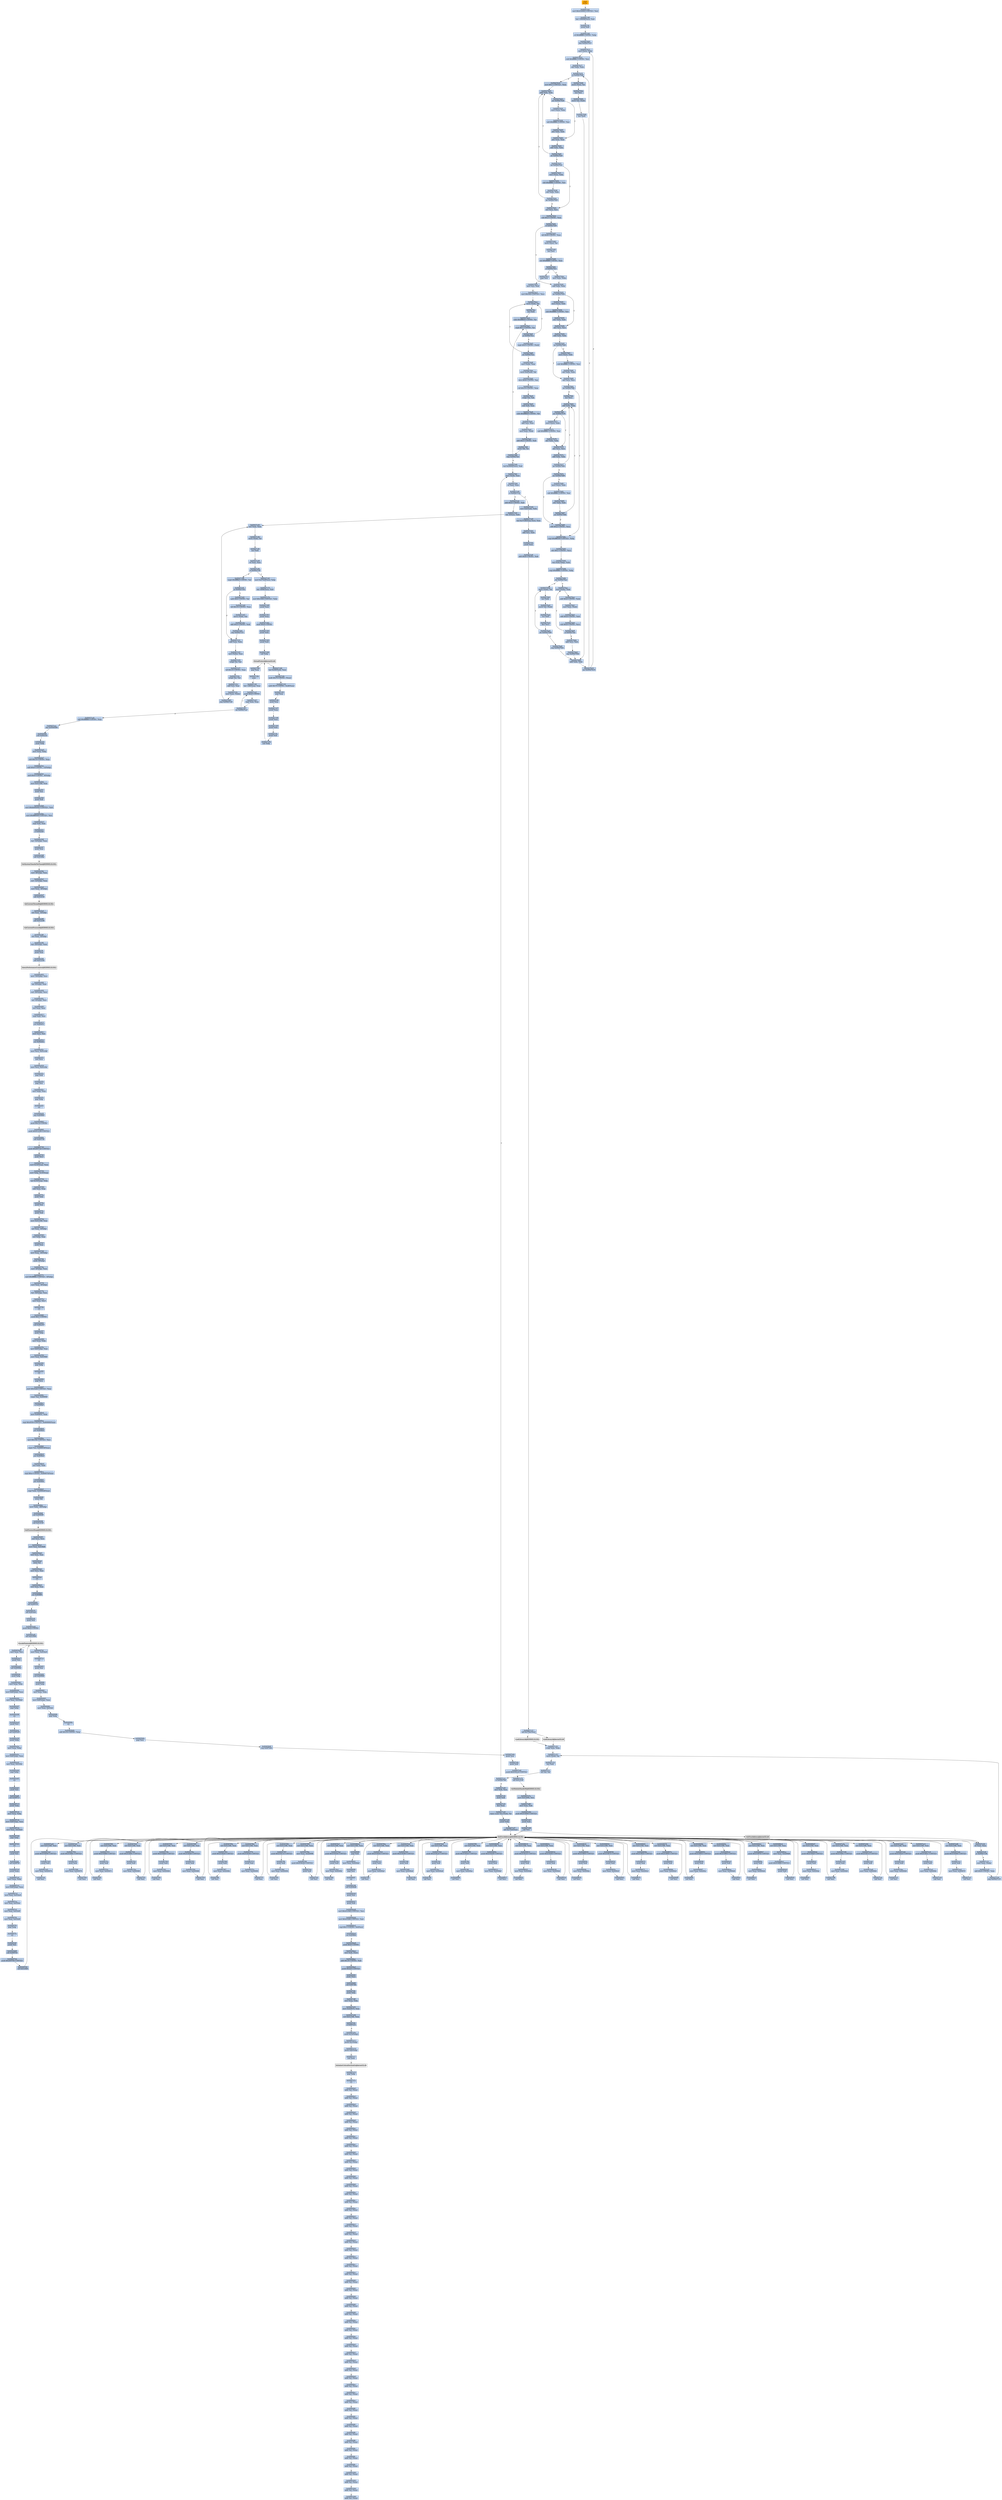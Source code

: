 digraph G {
node[shape=rectangle,style=filled,fillcolor=lightsteelblue,color=lightsteelblue]
bgcolor="transparent"
a0x00427af0pusha_[label="start\npusha ",fillcolor="orange",color="lightgrey"];
a0x00427af1movl_0x41b000UINT32_esi[label="0x00427af1\nmovl $0x41b000<UINT32>, %esi"];
a0x00427af6leal__106496esi__edi[label="0x00427af6\nleal -106496(%esi), %edi"];
a0x00427afcpushl_edi[label="0x00427afc\npushl %edi"];
a0x00427afdorl_0xffffffffUINT8_ebp[label="0x00427afd\norl $0xffffffff<UINT8>, %ebp"];
a0x00427b00jmp_0x00427b12[label="0x00427b00\njmp 0x00427b12"];
a0x00427b12movl_esi__ebx[label="0x00427b12\nmovl (%esi), %ebx"];
a0x00427b14subl_0xfffffffcUINT8_esi[label="0x00427b14\nsubl $0xfffffffc<UINT8>, %esi"];
a0x00427b17adcl_ebx_ebx[label="0x00427b17\nadcl %ebx, %ebx"];
a0x00427b19jb_0x00427b08[label="0x00427b19\njb 0x00427b08"];
a0x00427b08movb_esi__al[label="0x00427b08\nmovb (%esi), %al"];
a0x00427b0aincl_esi[label="0x00427b0a\nincl %esi"];
a0x00427b0bmovb_al_edi_[label="0x00427b0b\nmovb %al, (%edi)"];
a0x00427b0dincl_edi[label="0x00427b0d\nincl %edi"];
a0x00427b0eaddl_ebx_ebx[label="0x00427b0e\naddl %ebx, %ebx"];
a0x00427b10jne_0x00427b19[label="0x00427b10\njne 0x00427b19"];
a0x00427b1bmovl_0x1UINT32_eax[label="0x00427b1b\nmovl $0x1<UINT32>, %eax"];
a0x00427b20addl_ebx_ebx[label="0x00427b20\naddl %ebx, %ebx"];
a0x00427b22jne_0x00427b2b[label="0x00427b22\njne 0x00427b2b"];
a0x00427b2badcl_eax_eax[label="0x00427b2b\nadcl %eax, %eax"];
a0x00427b2daddl_ebx_ebx[label="0x00427b2d\naddl %ebx, %ebx"];
a0x00427b2fjae_0x00427b20[label="0x00427b2f\njae 0x00427b20"];
a0x00427b31jne_0x00427b3c[label="0x00427b31\njne 0x00427b3c"];
a0x00427b3cxorl_ecx_ecx[label="0x00427b3c\nxorl %ecx, %ecx"];
a0x00427b3esubl_0x3UINT8_eax[label="0x00427b3e\nsubl $0x3<UINT8>, %eax"];
a0x00427b41jb_0x00427b50[label="0x00427b41\njb 0x00427b50"];
a0x00427b50addl_ebx_ebx[label="0x00427b50\naddl %ebx, %ebx"];
a0x00427b52jne_0x00427b5b[label="0x00427b52\njne 0x00427b5b"];
a0x00427b5badcl_ecx_ecx[label="0x00427b5b\nadcl %ecx, %ecx"];
a0x00427b5daddl_ebx_ebx[label="0x00427b5d\naddl %ebx, %ebx"];
a0x00427b5fjne_0x00427b68[label="0x00427b5f\njne 0x00427b68"];
a0x00427b68adcl_ecx_ecx[label="0x00427b68\nadcl %ecx, %ecx"];
a0x00427b6ajne_0x00427b8c[label="0x00427b6a\njne 0x00427b8c"];
a0x00427b8ccmpl_0xfffff300UINT32_ebp[label="0x00427b8c\ncmpl $0xfffff300<UINT32>, %ebp"];
a0x00427b92adcl_0x1UINT8_ecx[label="0x00427b92\nadcl $0x1<UINT8>, %ecx"];
a0x00427b95leal_ediebp__edx[label="0x00427b95\nleal (%edi,%ebp), %edx"];
a0x00427b98cmpl_0xfffffffcUINT8_ebp[label="0x00427b98\ncmpl $0xfffffffc<UINT8>, %ebp"];
a0x00427b9bjbe_0x00427bac[label="0x00427b9b\njbe 0x00427bac"];
a0x00427b9dmovb_edx__al[label="0x00427b9d\nmovb (%edx), %al"];
a0x00427b9fincl_edx[label="0x00427b9f\nincl %edx"];
a0x00427ba0movb_al_edi_[label="0x00427ba0\nmovb %al, (%edi)"];
a0x00427ba2incl_edi[label="0x00427ba2\nincl %edi"];
a0x00427ba3decl_ecx[label="0x00427ba3\ndecl %ecx"];
a0x00427ba4jne_0x00427b9d[label="0x00427ba4\njne 0x00427b9d"];
a0x00427ba6jmp_0x00427b0e[label="0x00427ba6\njmp 0x00427b0e"];
a0x00427b43shll_0x8UINT8_eax[label="0x00427b43\nshll $0x8<UINT8>, %eax"];
a0x00427b46movb_esi__al[label="0x00427b46\nmovb (%esi), %al"];
a0x00427b48incl_esi[label="0x00427b48\nincl %esi"];
a0x00427b49xorl_0xffffffffUINT8_eax[label="0x00427b49\nxorl $0xffffffff<UINT8>, %eax"];
a0x00427b4cje_0x00427bc2[label="0x00427b4c\nje 0x00427bc2"];
a0x00427b4emovl_eax_ebp[label="0x00427b4e\nmovl %eax, %ebp"];
a0x00427bacmovl_edx__eax[label="0x00427bac\nmovl (%edx), %eax"];
a0x00427baeaddl_0x4UINT8_edx[label="0x00427bae\naddl $0x4<UINT8>, %edx"];
a0x00427bb1movl_eax_edi_[label="0x00427bb1\nmovl %eax, (%edi)"];
a0x00427bb3addl_0x4UINT8_edi[label="0x00427bb3\naddl $0x4<UINT8>, %edi"];
a0x00427bb6subl_0x4UINT8_ecx[label="0x00427bb6\nsubl $0x4<UINT8>, %ecx"];
a0x00427bb9ja_0x00427bac[label="0x00427bb9\nja 0x00427bac"];
a0x00427bbbaddl_ecx_edi[label="0x00427bbb\naddl %ecx, %edi"];
a0x00427bbdjmp_0x00427b0e[label="0x00427bbd\njmp 0x00427b0e"];
a0x00427b54movl_esi__ebx[label="0x00427b54\nmovl (%esi), %ebx"];
a0x00427b56subl_0xfffffffcUINT8_esi[label="0x00427b56\nsubl $0xfffffffc<UINT8>, %esi"];
a0x00427b59adcl_ebx_ebx[label="0x00427b59\nadcl %ebx, %ebx"];
a0x00427b6cincl_ecx[label="0x00427b6c\nincl %ecx"];
a0x00427b6daddl_ebx_ebx[label="0x00427b6d\naddl %ebx, %ebx"];
a0x00427b6fjne_0x00427b78[label="0x00427b6f\njne 0x00427b78"];
a0x00427b78adcl_ecx_ecx[label="0x00427b78\nadcl %ecx, %ecx"];
a0x00427b7aaddl_ebx_ebx[label="0x00427b7a\naddl %ebx, %ebx"];
a0x00427b7cjae_0x00427b6d[label="0x00427b7c\njae 0x00427b6d"];
a0x00427b7ejne_0x00427b89[label="0x00427b7e\njne 0x00427b89"];
a0x00427b89addl_0x2UINT8_ecx[label="0x00427b89\naddl $0x2<UINT8>, %ecx"];
a0x00427b61movl_esi__ebx[label="0x00427b61\nmovl (%esi), %ebx"];
a0x00427b63subl_0xfffffffcUINT8_esi[label="0x00427b63\nsubl $0xfffffffc<UINT8>, %esi"];
a0x00427b66adcl_ebx_ebx[label="0x00427b66\nadcl %ebx, %ebx"];
a0x00427b24movl_esi__ebx[label="0x00427b24\nmovl (%esi), %ebx"];
a0x00427b26subl_0xfffffffcUINT8_esi[label="0x00427b26\nsubl $0xfffffffc<UINT8>, %esi"];
a0x00427b29adcl_ebx_ebx[label="0x00427b29\nadcl %ebx, %ebx"];
a0x00427b33movl_esi__ebx[label="0x00427b33\nmovl (%esi), %ebx"];
a0x00427b35subl_0xfffffffcUINT8_esi[label="0x00427b35\nsubl $0xfffffffc<UINT8>, %esi"];
a0x00427b38adcl_ebx_ebx[label="0x00427b38\nadcl %ebx, %ebx"];
a0x00427b3ajae_0x00427b20[label="0x00427b3a\njae 0x00427b20"];
a0x00427b80movl_esi__ebx[label="0x00427b80\nmovl (%esi), %ebx"];
a0x00427b82subl_0xfffffffcUINT8_esi[label="0x00427b82\nsubl $0xfffffffc<UINT8>, %esi"];
a0x00427b85adcl_ebx_ebx[label="0x00427b85\nadcl %ebx, %ebx"];
a0x00427b87jae_0x00427b6d[label="0x00427b87\njae 0x00427b6d"];
a0x00427b71movl_esi__ebx[label="0x00427b71\nmovl (%esi), %ebx"];
a0x00427b73subl_0xfffffffcUINT8_esi[label="0x00427b73\nsubl $0xfffffffc<UINT8>, %esi"];
a0x00427b76adcl_ebx_ebx[label="0x00427b76\nadcl %ebx, %ebx"];
a0x00427bc2popl_esi[label="0x00427bc2\npopl %esi"];
a0x00427bc3movl_esi_edi[label="0x00427bc3\nmovl %esi, %edi"];
a0x00427bc5movl_0x5d2UINT32_ecx[label="0x00427bc5\nmovl $0x5d2<UINT32>, %ecx"];
a0x00427bcamovb_edi__al[label="0x00427bca\nmovb (%edi), %al"];
a0x00427bccincl_edi[label="0x00427bcc\nincl %edi"];
a0x00427bcdsubb_0xffffffe8UINT8_al[label="0x00427bcd\nsubb $0xffffffe8<UINT8>, %al"];
a0x00427bcfcmpb_0x1UINT8_al[label="0x00427bcf\ncmpb $0x1<UINT8>, %al"];
a0x00427bd1ja_0x00427bca[label="0x00427bd1\nja 0x00427bca"];
a0x00427bd3cmpb_0x5UINT8_edi_[label="0x00427bd3\ncmpb $0x5<UINT8>, (%edi)"];
a0x00427bd6jne_0x00427bca[label="0x00427bd6\njne 0x00427bca"];
a0x00427bd8movl_edi__eax[label="0x00427bd8\nmovl (%edi), %eax"];
a0x00427bdamovb_0x4edi__bl[label="0x00427bda\nmovb 0x4(%edi), %bl"];
a0x00427bddshrw_0x8UINT8_ax[label="0x00427bdd\nshrw $0x8<UINT8>, %ax"];
a0x00427be1roll_0x10UINT8_eax[label="0x00427be1\nroll $0x10<UINT8>, %eax"];
a0x00427be4xchgb_al_ah[label="0x00427be4\nxchgb %al, %ah"];
a0x00427be6subl_edi_eax[label="0x00427be6\nsubl %edi, %eax"];
a0x00427be8subb_0xffffffe8UINT8_bl[label="0x00427be8\nsubb $0xffffffe8<UINT8>, %bl"];
a0x00427bebaddl_esi_eax[label="0x00427beb\naddl %esi, %eax"];
a0x00427bedmovl_eax_edi_[label="0x00427bed\nmovl %eax, (%edi)"];
a0x00427befaddl_0x5UINT8_edi[label="0x00427bef\naddl $0x5<UINT8>, %edi"];
a0x00427bf2movb_bl_al[label="0x00427bf2\nmovb %bl, %al"];
a0x00427bf4loop_0x00427bcf[label="0x00427bf4\nloop 0x00427bcf"];
a0x00427bf6leal_0x24000esi__edi[label="0x00427bf6\nleal 0x24000(%esi), %edi"];
a0x00427bfcmovl_edi__eax[label="0x00427bfc\nmovl (%edi), %eax"];
a0x00427bfeorl_eax_eax[label="0x00427bfe\norl %eax, %eax"];
a0x00427c00je_0x00427c3e[label="0x00427c00\nje 0x00427c3e"];
a0x00427c02movl_0x4edi__ebx[label="0x00427c02\nmovl 0x4(%edi), %ebx"];
a0x00427c05leal_0x27538eaxesi__eax[label="0x00427c05\nleal 0x27538(%eax,%esi), %eax"];
a0x00427c0caddl_esi_ebx[label="0x00427c0c\naddl %esi, %ebx"];
a0x00427c0epushl_eax[label="0x00427c0e\npushl %eax"];
a0x00427c0faddl_0x8UINT8_edi[label="0x00427c0f\naddl $0x8<UINT8>, %edi"];
a0x00427c12call_0x275dcesi_[label="0x00427c12\ncall 0x275dc(%esi)"];
LoadLibraryA_kernel32_dll[label="LoadLibraryA@kernel32.dll",fillcolor="lightgrey",color="lightgrey"];
a0x00427c18xchgl_eax_ebp[label="0x00427c18\nxchgl %eax, %ebp"];
a0x00427c19movb_edi__al[label="0x00427c19\nmovb (%edi), %al"];
a0x00427c1bincl_edi[label="0x00427c1b\nincl %edi"];
a0x00427c1corb_al_al[label="0x00427c1c\norb %al, %al"];
a0x00427c1eje_0x00427bfc[label="0x00427c1e\nje 0x00427bfc"];
a0x00427c20movl_edi_ecx[label="0x00427c20\nmovl %edi, %ecx"];
a0x00427c22pushl_edi[label="0x00427c22\npushl %edi"];
a0x00427c23decl_eax[label="0x00427c23\ndecl %eax"];
a0x00427c24repnz_scasb_es_edi__al[label="0x00427c24\nrepnz scasb %es:(%edi), %al"];
a0x00427c26pushl_ebp[label="0x00427c26\npushl %ebp"];
a0x00427c27call_0x275e4esi_[label="0x00427c27\ncall 0x275e4(%esi)"];
GetProcAddress_kernel32_dll[label="GetProcAddress@kernel32.dll",fillcolor="lightgrey",color="lightgrey"];
a0x00427c2dorl_eax_eax[label="0x00427c2d\norl %eax, %eax"];
a0x00427c2fje_0x00427c38[label="0x00427c2f\nje 0x00427c38"];
a0x00427c31movl_eax_ebx_[label="0x00427c31\nmovl %eax, (%ebx)"];
a0x00427c33addl_0x4UINT8_ebx[label="0x00427c33\naddl $0x4<UINT8>, %ebx"];
a0x00427c36jmp_0x00427c19[label="0x00427c36\njmp 0x00427c19"];
GetProcAddress_KERNEL32_DLL[label="GetProcAddress@KERNEL32.DLL",fillcolor="lightgrey",color="lightgrey"];
LoadLibraryA_KERNEL32_DLL[label="LoadLibraryA@KERNEL32.DLL",fillcolor="lightgrey",color="lightgrey"];
a0x00427c3eaddl_0x4UINT8_edi[label="0x00427c3e\naddl $0x4<UINT8>, %edi"];
a0x00427c41leal__4esi__ebx[label="0x00427c41\nleal -4(%esi), %ebx"];
a0x00427c44xorl_eax_eax[label="0x00427c44\nxorl %eax, %eax"];
a0x00427c46movb_edi__al[label="0x00427c46\nmovb (%edi), %al"];
a0x00427c48incl_edi[label="0x00427c48\nincl %edi"];
a0x00427c49orl_eax_eax[label="0x00427c49\norl %eax, %eax"];
a0x00427c4bje_0x00427c6f[label="0x00427c4b\nje 0x00427c6f"];
a0x00427c4dcmpb_0xffffffefUINT8_al[label="0x00427c4d\ncmpb $0xffffffef<UINT8>, %al"];
a0x00427c4fja_0x00427c62[label="0x00427c4f\nja 0x00427c62"];
a0x00427c51addl_eax_ebx[label="0x00427c51\naddl %eax, %ebx"];
a0x00427c53movl_ebx__eax[label="0x00427c53\nmovl (%ebx), %eax"];
a0x00427c55xchgb_al_ah[label="0x00427c55\nxchgb %al, %ah"];
a0x00427c57roll_0x10UINT8_eax[label="0x00427c57\nroll $0x10<UINT8>, %eax"];
a0x00427c5axchgb_al_ah[label="0x00427c5a\nxchgb %al, %ah"];
a0x00427c5caddl_esi_eax[label="0x00427c5c\naddl %esi, %eax"];
a0x00427c5emovl_eax_ebx_[label="0x00427c5e\nmovl %eax, (%ebx)"];
a0x00427c60jmp_0x00427c44[label="0x00427c60\njmp 0x00427c44"];
a0x00427c62andb_0xfUINT8_al[label="0x00427c62\nandb $0xf<UINT8>, %al"];
a0x00427c64shll_0x10UINT8_eax[label="0x00427c64\nshll $0x10<UINT8>, %eax"];
a0x00427c67movw_edi__ax[label="0x00427c67\nmovw (%edi), %ax"];
a0x00427c6aaddl_0x2UINT8_edi[label="0x00427c6a\naddl $0x2<UINT8>, %edi"];
a0x00427c6djmp_0x00427c51[label="0x00427c6d\njmp 0x00427c51"];
a0x00427c6fmovl_0x275e8esi__ebp[label="0x00427c6f\nmovl 0x275e8(%esi), %ebp"];
a0x00427c75leal__4096esi__edi[label="0x00427c75\nleal -4096(%esi), %edi"];
a0x00427c7bmovl_0x1000UINT32_ebx[label="0x00427c7b\nmovl $0x1000<UINT32>, %ebx"];
a0x00427c80pushl_eax[label="0x00427c80\npushl %eax"];
a0x00427c81pushl_esp[label="0x00427c81\npushl %esp"];
a0x00427c82pushl_0x4UINT8[label="0x00427c82\npushl $0x4<UINT8>"];
a0x00427c84pushl_ebx[label="0x00427c84\npushl %ebx"];
a0x00427c85pushl_edi[label="0x00427c85\npushl %edi"];
a0x00427c86call_ebp[label="0x00427c86\ncall %ebp"];
VirtualProtect_kernel32_dll[label="VirtualProtect@kernel32.dll",fillcolor="lightgrey",color="lightgrey"];
a0x00427c88leal_0x20fedi__eax[label="0x00427c88\nleal 0x20f(%edi), %eax"];
a0x00427c8eandb_0x7fUINT8_eax_[label="0x00427c8e\nandb $0x7f<UINT8>, (%eax)"];
a0x00427c91andb_0x7fUINT8_0x28eax_[label="0x00427c91\nandb $0x7f<UINT8>, 0x28(%eax)"];
a0x00427c95popl_eax[label="0x00427c95\npopl %eax"];
a0x00427c96pushl_eax[label="0x00427c96\npushl %eax"];
a0x00427c97pushl_esp[label="0x00427c97\npushl %esp"];
a0x00427c98pushl_eax[label="0x00427c98\npushl %eax"];
a0x00427c99pushl_ebx[label="0x00427c99\npushl %ebx"];
a0x00427c9apushl_edi[label="0x00427c9a\npushl %edi"];
a0x00427c9bcall_ebp[label="0x00427c9b\ncall %ebp"];
a0x00427c9dpopl_eax[label="0x00427c9d\npopl %eax"];
a0x00427c9epopa_[label="0x00427c9e\npopa "];
a0x00427c9fleal__128esp__eax[label="0x00427c9f\nleal -128(%esp), %eax"];
a0x00427ca3pushl_0x0UINT8[label="0x00427ca3\npushl $0x0<UINT8>"];
a0x00427ca5cmpl_eax_esp[label="0x00427ca5\ncmpl %eax, %esp"];
a0x00427ca7jne_0x00427ca3[label="0x00427ca7\njne 0x00427ca3"];
a0x00427ca9subl_0xffffff80UINT8_esp[label="0x00427ca9\nsubl $0xffffff80<UINT8>, %esp"];
a0x00427cacjmp_0x004049fe[label="0x00427cac\njmp 0x004049fe"];
a0x004049fecall_0x40a3a4[label="0x004049fe\ncall 0x40a3a4"];
a0x0040a3a4pushl_ebp[label="0x0040a3a4\npushl %ebp"];
a0x0040a3a5movl_esp_ebp[label="0x0040a3a5\nmovl %esp, %ebp"];
a0x0040a3a7subl_0x14UINT8_esp[label="0x0040a3a7\nsubl $0x14<UINT8>, %esp"];
a0x0040a3aaandl_0x0UINT8__12ebp_[label="0x0040a3aa\nandl $0x0<UINT8>, -12(%ebp)"];
a0x0040a3aeandl_0x0UINT8__8ebp_[label="0x0040a3ae\nandl $0x0<UINT8>, -8(%ebp)"];
a0x0040a3b2movl_0x41e348_eax[label="0x0040a3b2\nmovl 0x41e348, %eax"];
a0x0040a3b7pushl_esi[label="0x0040a3b7\npushl %esi"];
a0x0040a3b8pushl_edi[label="0x0040a3b8\npushl %edi"];
a0x0040a3b9movl_0xbb40e64eUINT32_edi[label="0x0040a3b9\nmovl $0xbb40e64e<UINT32>, %edi"];
a0x0040a3bemovl_0xffff0000UINT32_esi[label="0x0040a3be\nmovl $0xffff0000<UINT32>, %esi"];
a0x0040a3c3cmpl_edi_eax[label="0x0040a3c3\ncmpl %edi, %eax"];
a0x0040a3c5je_0x40a3d4[label="0x0040a3c5\nje 0x40a3d4"];
a0x0040a3d4leal__12ebp__eax[label="0x0040a3d4\nleal -12(%ebp), %eax"];
a0x0040a3d7pushl_eax[label="0x0040a3d7\npushl %eax"];
a0x0040a3d8call_0x4120bc[label="0x0040a3d8\ncall 0x4120bc"];
GetSystemTimeAsFileTime_KERNEL32_DLL[label="GetSystemTimeAsFileTime@KERNEL32.DLL",fillcolor="lightgrey",color="lightgrey"];
a0x0040a3demovl__8ebp__eax[label="0x0040a3de\nmovl -8(%ebp), %eax"];
a0x0040a3e1xorl__12ebp__eax[label="0x0040a3e1\nxorl -12(%ebp), %eax"];
a0x0040a3e4movl_eax__4ebp_[label="0x0040a3e4\nmovl %eax, -4(%ebp)"];
a0x0040a3e7call_0x412154[label="0x0040a3e7\ncall 0x412154"];
GetCurrentThreadId_KERNEL32_DLL[label="GetCurrentThreadId@KERNEL32.DLL",fillcolor="lightgrey",color="lightgrey"];
a0x0040a3edxorl_eax__4ebp_[label="0x0040a3ed\nxorl %eax, -4(%ebp)"];
a0x0040a3f0call_0x412168[label="0x0040a3f0\ncall 0x412168"];
GetCurrentProcessId_KERNEL32_DLL[label="GetCurrentProcessId@KERNEL32.DLL",fillcolor="lightgrey",color="lightgrey"];
a0x0040a3f6xorl_eax__4ebp_[label="0x0040a3f6\nxorl %eax, -4(%ebp)"];
a0x0040a3f9leal__20ebp__eax[label="0x0040a3f9\nleal -20(%ebp), %eax"];
a0x0040a3fcpushl_eax[label="0x0040a3fc\npushl %eax"];
a0x0040a3fdcall_0x412164[label="0x0040a3fd\ncall 0x412164"];
QueryPerformanceCounter_KERNEL32_DLL[label="QueryPerformanceCounter@KERNEL32.DLL",fillcolor="lightgrey",color="lightgrey"];
a0x0040a403movl__16ebp__ecx[label="0x0040a403\nmovl -16(%ebp), %ecx"];
a0x0040a406leal__4ebp__eax[label="0x0040a406\nleal -4(%ebp), %eax"];
a0x0040a409xorl__20ebp__ecx[label="0x0040a409\nxorl -20(%ebp), %ecx"];
a0x0040a40cxorl__4ebp__ecx[label="0x0040a40c\nxorl -4(%ebp), %ecx"];
a0x0040a40fxorl_eax_ecx[label="0x0040a40f\nxorl %eax, %ecx"];
a0x0040a411cmpl_edi_ecx[label="0x0040a411\ncmpl %edi, %ecx"];
a0x0040a413jne_0x40a41c[label="0x0040a413\njne 0x40a41c"];
a0x0040a41ctestl_ecx_esi[label="0x0040a41c\ntestl %ecx, %esi"];
a0x0040a41ejne_0x40a42c[label="0x0040a41e\njne 0x40a42c"];
a0x0040a42cmovl_ecx_0x41e348[label="0x0040a42c\nmovl %ecx, 0x41e348"];
a0x0040a432notl_ecx[label="0x0040a432\nnotl %ecx"];
a0x0040a434movl_ecx_0x41e34c[label="0x0040a434\nmovl %ecx, 0x41e34c"];
a0x0040a43apopl_edi[label="0x0040a43a\npopl %edi"];
a0x0040a43bpopl_esi[label="0x0040a43b\npopl %esi"];
a0x0040a43cmovl_ebp_esp[label="0x0040a43c\nmovl %ebp, %esp"];
a0x0040a43epopl_ebp[label="0x0040a43e\npopl %ebp"];
a0x0040a43fret[label="0x0040a43f\nret"];
a0x00404a03jmp_0x404883[label="0x00404a03\njmp 0x404883"];
a0x00404883pushl_0x14UINT8[label="0x00404883\npushl $0x14<UINT8>"];
a0x00404885pushl_0x41ca38UINT32[label="0x00404885\npushl $0x41ca38<UINT32>"];
a0x0040488acall_0x405740[label="0x0040488a\ncall 0x405740"];
a0x00405740pushl_0x4057a0UINT32[label="0x00405740\npushl $0x4057a0<UINT32>"];
a0x00405745pushl_fs_0[label="0x00405745\npushl %fs:0"];
a0x0040574cmovl_0x10esp__eax[label="0x0040574c\nmovl 0x10(%esp), %eax"];
a0x00405750movl_ebp_0x10esp_[label="0x00405750\nmovl %ebp, 0x10(%esp)"];
a0x00405754leal_0x10esp__ebp[label="0x00405754\nleal 0x10(%esp), %ebp"];
a0x00405758subl_eax_esp[label="0x00405758\nsubl %eax, %esp"];
a0x0040575apushl_ebx[label="0x0040575a\npushl %ebx"];
a0x0040575bpushl_esi[label="0x0040575b\npushl %esi"];
a0x0040575cpushl_edi[label="0x0040575c\npushl %edi"];
a0x0040575dmovl_0x41e348_eax[label="0x0040575d\nmovl 0x41e348, %eax"];
a0x00405762xorl_eax__4ebp_[label="0x00405762\nxorl %eax, -4(%ebp)"];
a0x00405765xorl_ebp_eax[label="0x00405765\nxorl %ebp, %eax"];
a0x00405767pushl_eax[label="0x00405767\npushl %eax"];
a0x00405768movl_esp__24ebp_[label="0x00405768\nmovl %esp, -24(%ebp)"];
a0x0040576bpushl__8ebp_[label="0x0040576b\npushl -8(%ebp)"];
a0x0040576emovl__4ebp__eax[label="0x0040576e\nmovl -4(%ebp), %eax"];
a0x00405771movl_0xfffffffeUINT32__4ebp_[label="0x00405771\nmovl $0xfffffffe<UINT32>, -4(%ebp)"];
a0x00405778movl_eax__8ebp_[label="0x00405778\nmovl %eax, -8(%ebp)"];
a0x0040577bleal__16ebp__eax[label="0x0040577b\nleal -16(%ebp), %eax"];
a0x0040577emovl_eax_fs_0[label="0x0040577e\nmovl %eax, %fs:0"];
a0x00405784ret[label="0x00405784\nret"];
a0x0040488fpushl_0x1UINT8[label="0x0040488f\npushl $0x1<UINT8>"];
a0x00404891call_0x40a357[label="0x00404891\ncall 0x40a357"];
a0x0040a357pushl_ebp[label="0x0040a357\npushl %ebp"];
a0x0040a358movl_esp_ebp[label="0x0040a358\nmovl %esp, %ebp"];
a0x0040a35amovl_0x8ebp__eax[label="0x0040a35a\nmovl 0x8(%ebp), %eax"];
a0x0040a35dmovl_eax_0x41f560[label="0x0040a35d\nmovl %eax, 0x41f560"];
a0x0040a362popl_ebp[label="0x0040a362\npopl %ebp"];
a0x0040a363ret[label="0x0040a363\nret"];
a0x00404896popl_ecx[label="0x00404896\npopl %ecx"];
a0x00404897movl_0x5a4dUINT32_eax[label="0x00404897\nmovl $0x5a4d<UINT32>, %eax"];
a0x0040489ccmpw_ax_0x400000[label="0x0040489c\ncmpw %ax, 0x400000"];
a0x004048a3je_0x4048a9[label="0x004048a3\nje 0x4048a9"];
a0x004048a9movl_0x40003c_eax[label="0x004048a9\nmovl 0x40003c, %eax"];
a0x004048aecmpl_0x4550UINT32_0x400000eax_[label="0x004048ae\ncmpl $0x4550<UINT32>, 0x400000(%eax)"];
a0x004048b8jne_0x4048a5[label="0x004048b8\njne 0x4048a5"];
a0x004048bamovl_0x10bUINT32_ecx[label="0x004048ba\nmovl $0x10b<UINT32>, %ecx"];
a0x004048bfcmpw_cx_0x400018eax_[label="0x004048bf\ncmpw %cx, 0x400018(%eax)"];
a0x004048c6jne_0x4048a5[label="0x004048c6\njne 0x4048a5"];
a0x004048c8xorl_ebx_ebx[label="0x004048c8\nxorl %ebx, %ebx"];
a0x004048cacmpl_0xeUINT8_0x400074eax_[label="0x004048ca\ncmpl $0xe<UINT8>, 0x400074(%eax)"];
a0x004048d1jbe_0x4048dc[label="0x004048d1\njbe 0x4048dc"];
a0x004048d3cmpl_ebx_0x4000e8eax_[label="0x004048d3\ncmpl %ebx, 0x4000e8(%eax)"];
a0x004048d9setne_bl[label="0x004048d9\nsetne %bl"];
a0x004048dcmovl_ebx__28ebp_[label="0x004048dc\nmovl %ebx, -28(%ebp)"];
a0x004048dfcall_0x409299[label="0x004048df\ncall 0x409299"];
a0x00409299call_0x412158[label="0x00409299\ncall 0x412158"];
GetProcessHeap_KERNEL32_DLL[label="GetProcessHeap@KERNEL32.DLL",fillcolor="lightgrey",color="lightgrey"];
a0x0040929fxorl_ecx_ecx[label="0x0040929f\nxorl %ecx, %ecx"];
a0x004092a1movl_eax_0x41fbb8[label="0x004092a1\nmovl %eax, 0x41fbb8"];
a0x004092a6testl_eax_eax[label="0x004092a6\ntestl %eax, %eax"];
a0x004092a8setne_cl[label="0x004092a8\nsetne %cl"];
a0x004092abmovl_ecx_eax[label="0x004092ab\nmovl %ecx, %eax"];
a0x004092adret[label="0x004092ad\nret"];
a0x004048e4testl_eax_eax[label="0x004048e4\ntestl %eax, %eax"];
a0x004048e6jne_0x4048f0[label="0x004048e6\njne 0x4048f0"];
a0x004048f0call_0x409181[label="0x004048f0\ncall 0x409181"];
a0x00409181call_0x403adc[label="0x00409181\ncall 0x403adc"];
a0x00403adcpushl_esi[label="0x00403adc\npushl %esi"];
a0x00403addpushl_0x0UINT8[label="0x00403add\npushl $0x0<UINT8>"];
a0x00403adfcall_0x4120d0[label="0x00403adf\ncall 0x4120d0"];
EncodePointer_KERNEL32_DLL[label="EncodePointer@KERNEL32.DLL",fillcolor="lightgrey",color="lightgrey"];
a0x00403ae5movl_eax_esi[label="0x00403ae5\nmovl %eax, %esi"];
a0x00403ae7pushl_esi[label="0x00403ae7\npushl %esi"];
a0x00403ae8call_0x40928c[label="0x00403ae8\ncall 0x40928c"];
a0x0040928cpushl_ebp[label="0x0040928c\npushl %ebp"];
a0x0040928dmovl_esp_ebp[label="0x0040928d\nmovl %esp, %ebp"];
a0x0040928fmovl_0x8ebp__eax[label="0x0040928f\nmovl 0x8(%ebp), %eax"];
a0x00409292movl_eax_0x41fbb0[label="0x00409292\nmovl %eax, 0x41fbb0"];
a0x00409297popl_ebp[label="0x00409297\npopl %ebp"];
a0x00409298ret[label="0x00409298\nret"];
a0x00403aedpushl_esi[label="0x00403aed\npushl %esi"];
a0x00403aeecall_0x405a59[label="0x00403aee\ncall 0x405a59"];
a0x00405a59pushl_ebp[label="0x00405a59\npushl %ebp"];
a0x00405a5amovl_esp_ebp[label="0x00405a5a\nmovl %esp, %ebp"];
a0x00405a5cmovl_0x8ebp__eax[label="0x00405a5c\nmovl 0x8(%ebp), %eax"];
a0x00405a5fmovl_eax_0x41f44c[label="0x00405a5f\nmovl %eax, 0x41f44c"];
a0x00405a64popl_ebp[label="0x00405a64\npopl %ebp"];
a0x00405a65ret[label="0x00405a65\nret"];
a0x00403af3pushl_esi[label="0x00403af3\npushl %esi"];
a0x00403af4call_0x4097c5[label="0x00403af4\ncall 0x4097c5"];
a0x004097c5pushl_ebp[label="0x004097c5\npushl %ebp"];
a0x004097c6movl_esp_ebp[label="0x004097c6\nmovl %esp, %ebp"];
a0x004097c8movl_0x8ebp__eax[label="0x004097c8\nmovl 0x8(%ebp), %eax"];
a0x004097cbmovl_eax_0x41fee4[label="0x004097cb\nmovl %eax, 0x41fee4"];
a0x004097d0popl_ebp[label="0x004097d0\npopl %ebp"];
a0x004097d1ret[label="0x004097d1\nret"];
a0x00403af9pushl_esi[label="0x00403af9\npushl %esi"];
a0x00403afacall_0x4097df[label="0x00403afa\ncall 0x4097df"];
a0x004097dfpushl_ebp[label="0x004097df\npushl %ebp"];
a0x004097e0movl_esp_ebp[label="0x004097e0\nmovl %esp, %ebp"];
a0x004097e2movl_0x8ebp__eax[label="0x004097e2\nmovl 0x8(%ebp), %eax"];
a0x004097e5movl_eax_0x41fee8[label="0x004097e5\nmovl %eax, 0x41fee8"];
a0x004097eamovl_eax_0x41feec[label="0x004097ea\nmovl %eax, 0x41feec"];
a0x004097efmovl_eax_0x41fef0[label="0x004097ef\nmovl %eax, 0x41fef0"];
a0x004097f4movl_eax_0x41fef4[label="0x004097f4\nmovl %eax, 0x41fef4"];
a0x004097f9popl_ebp[label="0x004097f9\npopl %ebp"];
a0x004097faret[label="0x004097fa\nret"];
a0x00403affpushl_esi[label="0x00403aff\npushl %esi"];
a0x00403b00call_0x4097b4[label="0x00403b00\ncall 0x4097b4"];
a0x004097b4pushl_0x409780UINT32[label="0x004097b4\npushl $0x409780<UINT32>"];
a0x004097b9call_0x4120d0[label="0x004097b9\ncall 0x4120d0"];
a0x004097bfmovl_eax_0x41fee0[label="0x004097bf\nmovl %eax, 0x41fee0"];
a0x004097c4ret[label="0x004097c4\nret"];
a0x00403b05pushl_esi[label="0x00403b05\npushl %esi"];
a0x00403b06call_0x4099f0[label="0x00403b06\ncall 0x4099f0"];
a0x004099f0pushl_ebp[label="0x004099f0\npushl %ebp"];
a0x004099f1movl_esp_ebp[label="0x004099f1\nmovl %esp, %ebp"];
a0x004099f3movl_0x8ebp__eax[label="0x004099f3\nmovl 0x8(%ebp), %eax"];
a0x004099f6movl_eax_0x41fefc[label="0x004099f6\nmovl %eax, 0x41fefc"];
a0x004099fbpopl_ebp[label="0x004099fb\npopl %ebp"];
a0x004099fcret[label="0x004099fc\nret"];
a0x00403b0baddl_0x18UINT8_esp[label="0x00403b0b\naddl $0x18<UINT8>, %esp"];
a0x00403b0epopl_esi[label="0x00403b0e\npopl %esi"];
a0x00403b0fjmp_0x407e6d[label="0x00403b0f\njmp 0x407e6d"];
a0x00407e6dpushl_esi[label="0x00407e6d\npushl %esi"];
a0x00407e6epushl_edi[label="0x00407e6e\npushl %edi"];
a0x00407e6fpushl_0x418ce4UINT32[label="0x00407e6f\npushl $0x418ce4<UINT32>"];
a0x00407e74call_0x412140[label="0x00407e74\ncall 0x412140"];
GetModuleHandleW_KERNEL32_DLL[label="GetModuleHandleW@KERNEL32.DLL",fillcolor="lightgrey",color="lightgrey"];
a0x00407e7amovl_0x412094_esi[label="0x00407e7a\nmovl 0x412094, %esi"];
a0x00407e80movl_eax_edi[label="0x00407e80\nmovl %eax, %edi"];
a0x00407e82pushl_0x418d00UINT32[label="0x00407e82\npushl $0x418d00<UINT32>"];
a0x00407e87pushl_edi[label="0x00407e87\npushl %edi"];
a0x00407e88call_esi[label="0x00407e88\ncall %esi"];
a0x00407e8axorl_0x41e348_eax[label="0x00407e8a\nxorl 0x41e348, %eax"];
a0x00407e90pushl_0x418d0cUINT32[label="0x00407e90\npushl $0x418d0c<UINT32>"];
a0x00407e95pushl_edi[label="0x00407e95\npushl %edi"];
a0x00407e96movl_eax_0x420060[label="0x00407e96\nmovl %eax, 0x420060"];
a0x00407e9bcall_esi[label="0x00407e9b\ncall %esi"];
a0x00407e9dxorl_0x41e348_eax[label="0x00407e9d\nxorl 0x41e348, %eax"];
a0x00407ea3pushl_0x418d14UINT32[label="0x00407ea3\npushl $0x418d14<UINT32>"];
a0x00407ea8pushl_edi[label="0x00407ea8\npushl %edi"];
a0x00407ea9movl_eax_0x420064[label="0x00407ea9\nmovl %eax, 0x420064"];
a0x00407eaecall_esi[label="0x00407eae\ncall %esi"];
a0x00407eb0xorl_0x41e348_eax[label="0x00407eb0\nxorl 0x41e348, %eax"];
a0x00407eb6pushl_0x418d20UINT32[label="0x00407eb6\npushl $0x418d20<UINT32>"];
a0x00407ebbpushl_edi[label="0x00407ebb\npushl %edi"];
a0x00407ebcmovl_eax_0x420068[label="0x00407ebc\nmovl %eax, 0x420068"];
a0x00407ec1call_esi[label="0x00407ec1\ncall %esi"];
a0x00407ec3xorl_0x41e348_eax[label="0x00407ec3\nxorl 0x41e348, %eax"];
a0x00407ec9pushl_0x418d2cUINT32[label="0x00407ec9\npushl $0x418d2c<UINT32>"];
a0x00407ecepushl_edi[label="0x00407ece\npushl %edi"];
a0x00407ecfmovl_eax_0x42006c[label="0x00407ecf\nmovl %eax, 0x42006c"];
a0x00407ed4call_esi[label="0x00407ed4\ncall %esi"];
a0x00407ed6xorl_0x41e348_eax[label="0x00407ed6\nxorl 0x41e348, %eax"];
a0x00407edcpushl_0x418d48UINT32[label="0x00407edc\npushl $0x418d48<UINT32>"];
a0x00407ee1pushl_edi[label="0x00407ee1\npushl %edi"];
a0x00407ee2movl_eax_0x420070[label="0x00407ee2\nmovl %eax, 0x420070"];
a0x00407ee7call_esi[label="0x00407ee7\ncall %esi"];
a0x00407ee9xorl_0x41e348_eax[label="0x00407ee9\nxorl 0x41e348, %eax"];
a0x00407eefpushl_0x418d58UINT32[label="0x00407eef\npushl $0x418d58<UINT32>"];
a0x00407ef4pushl_edi[label="0x00407ef4\npushl %edi"];
a0x00407ef5movl_eax_0x420074[label="0x00407ef5\nmovl %eax, 0x420074"];
a0x00407efacall_esi[label="0x00407efa\ncall %esi"];
a0x00407efcxorl_0x41e348_eax[label="0x00407efc\nxorl 0x41e348, %eax"];
a0x00407f02pushl_0x418d6cUINT32[label="0x00407f02\npushl $0x418d6c<UINT32>"];
a0x00407f07pushl_edi[label="0x00407f07\npushl %edi"];
a0x00407f08movl_eax_0x420078[label="0x00407f08\nmovl %eax, 0x420078"];
a0x00407f0dcall_esi[label="0x00407f0d\ncall %esi"];
a0x00407f0fxorl_0x41e348_eax[label="0x00407f0f\nxorl 0x41e348, %eax"];
a0x00407f15pushl_0x418d84UINT32[label="0x00407f15\npushl $0x418d84<UINT32>"];
a0x00407f1apushl_edi[label="0x00407f1a\npushl %edi"];
a0x00407f1bmovl_eax_0x42007c[label="0x00407f1b\nmovl %eax, 0x42007c"];
a0x00407f20call_esi[label="0x00407f20\ncall %esi"];
a0x00407f22xorl_0x41e348_eax[label="0x00407f22\nxorl 0x41e348, %eax"];
a0x00407f28pushl_0x418d9cUINT32[label="0x00407f28\npushl $0x418d9c<UINT32>"];
a0x00407f2dpushl_edi[label="0x00407f2d\npushl %edi"];
a0x00407f2emovl_eax_0x420080[label="0x00407f2e\nmovl %eax, 0x420080"];
a0x00407f33call_esi[label="0x00407f33\ncall %esi"];
a0x00407f35xorl_0x41e348_eax[label="0x00407f35\nxorl 0x41e348, %eax"];
a0x00407f3bpushl_0x418db0UINT32[label="0x00407f3b\npushl $0x418db0<UINT32>"];
a0x00407f40pushl_edi[label="0x00407f40\npushl %edi"];
a0x00407f41movl_eax_0x420084[label="0x00407f41\nmovl %eax, 0x420084"];
a0x00407f46call_esi[label="0x00407f46\ncall %esi"];
a0x00407f48xorl_0x41e348_eax[label="0x00407f48\nxorl 0x41e348, %eax"];
a0x00407f4epushl_0x418dd0UINT32[label="0x00407f4e\npushl $0x418dd0<UINT32>"];
a0x00407f53pushl_edi[label="0x00407f53\npushl %edi"];
a0x00407f54movl_eax_0x420088[label="0x00407f54\nmovl %eax, 0x420088"];
a0x00407f59call_esi[label="0x00407f59\ncall %esi"];
a0x00407f5bxorl_0x41e348_eax[label="0x00407f5b\nxorl 0x41e348, %eax"];
a0x00407f61pushl_0x418de8UINT32[label="0x00407f61\npushl $0x418de8<UINT32>"];
a0x00407f66pushl_edi[label="0x00407f66\npushl %edi"];
a0x00407f67movl_eax_0x42008c[label="0x00407f67\nmovl %eax, 0x42008c"];
a0x00407f6ccall_esi[label="0x00407f6c\ncall %esi"];
a0x00407f6exorl_0x41e348_eax[label="0x00407f6e\nxorl 0x41e348, %eax"];
a0x00407f74pushl_0x418e00UINT32[label="0x00407f74\npushl $0x418e00<UINT32>"];
a0x00407f79pushl_edi[label="0x00407f79\npushl %edi"];
a0x00407f7amovl_eax_0x420090[label="0x00407f7a\nmovl %eax, 0x420090"];
a0x00407f7fcall_esi[label="0x00407f7f\ncall %esi"];
a0x00407f81xorl_0x41e348_eax[label="0x00407f81\nxorl 0x41e348, %eax"];
a0x00407f87pushl_0x418e14UINT32[label="0x00407f87\npushl $0x418e14<UINT32>"];
a0x00407f8cpushl_edi[label="0x00407f8c\npushl %edi"];
a0x00407f8dmovl_eax_0x420094[label="0x00407f8d\nmovl %eax, 0x420094"];
a0x00407f92call_esi[label="0x00407f92\ncall %esi"];
a0x00407f94xorl_0x41e348_eax[label="0x00407f94\nxorl 0x41e348, %eax"];
a0x00407f9amovl_eax_0x420098[label="0x00407f9a\nmovl %eax, 0x420098"];
a0x00407f9fpushl_0x418e28UINT32[label="0x00407f9f\npushl $0x418e28<UINT32>"];
a0x00407fa4pushl_edi[label="0x00407fa4\npushl %edi"];
a0x00407fa5call_esi[label="0x00407fa5\ncall %esi"];
a0x00407fa7xorl_0x41e348_eax[label="0x00407fa7\nxorl 0x41e348, %eax"];
a0x00407fadpushl_0x418e44UINT32[label="0x00407fad\npushl $0x418e44<UINT32>"];
a0x00407fb2pushl_edi[label="0x00407fb2\npushl %edi"];
a0x00407fb3movl_eax_0x42009c[label="0x00407fb3\nmovl %eax, 0x42009c"];
a0x00407fb8call_esi[label="0x00407fb8\ncall %esi"];
a0x00407fbaxorl_0x41e348_eax[label="0x00407fba\nxorl 0x41e348, %eax"];
a0x00407fc0pushl_0x418e64UINT32[label="0x00407fc0\npushl $0x418e64<UINT32>"];
a0x00407fc5pushl_edi[label="0x00407fc5\npushl %edi"];
a0x00407fc6movl_eax_0x4200a0[label="0x00407fc6\nmovl %eax, 0x4200a0"];
a0x00407fcbcall_esi[label="0x00407fcb\ncall %esi"];
a0x00407fcdxorl_0x41e348_eax[label="0x00407fcd\nxorl 0x41e348, %eax"];
a0x00407fd3pushl_0x418e80UINT32[label="0x00407fd3\npushl $0x418e80<UINT32>"];
a0x00407fd8pushl_edi[label="0x00407fd8\npushl %edi"];
a0x00407fd9movl_eax_0x4200a4[label="0x00407fd9\nmovl %eax, 0x4200a4"];
a0x00407fdecall_esi[label="0x00407fde\ncall %esi"];
a0x00407fe0xorl_0x41e348_eax[label="0x00407fe0\nxorl 0x41e348, %eax"];
a0x00407fe6pushl_0x418ea0UINT32[label="0x00407fe6\npushl $0x418ea0<UINT32>"];
a0x00407febpushl_edi[label="0x00407feb\npushl %edi"];
a0x00407fecmovl_eax_0x4200a8[label="0x00407fec\nmovl %eax, 0x4200a8"];
a0x00407ff1call_esi[label="0x00407ff1\ncall %esi"];
a0x00407ff3xorl_0x41e348_eax[label="0x00407ff3\nxorl 0x41e348, %eax"];
a0x00407ff9pushl_0x418eb4UINT32[label="0x00407ff9\npushl $0x418eb4<UINT32>"];
a0x00407ffepushl_edi[label="0x00407ffe\npushl %edi"];
a0x00407fffmovl_eax_0x4200ac[label="0x00407fff\nmovl %eax, 0x4200ac"];
a0x00408004call_esi[label="0x00408004\ncall %esi"];
a0x00408006xorl_0x41e348_eax[label="0x00408006\nxorl 0x41e348, %eax"];
a0x0040800cpushl_0x418ed0UINT32[label="0x0040800c\npushl $0x418ed0<UINT32>"];
a0x00408011pushl_edi[label="0x00408011\npushl %edi"];
a0x00408012movl_eax_0x4200b0[label="0x00408012\nmovl %eax, 0x4200b0"];
a0x00408017call_esi[label="0x00408017\ncall %esi"];
a0x00408019xorl_0x41e348_eax[label="0x00408019\nxorl 0x41e348, %eax"];
a0x0040801fpushl_0x418ee4UINT32[label="0x0040801f\npushl $0x418ee4<UINT32>"];
a0x00408024pushl_edi[label="0x00408024\npushl %edi"];
a0x00408025movl_eax_0x4200b8[label="0x00408025\nmovl %eax, 0x4200b8"];
a0x0040802acall_esi[label="0x0040802a\ncall %esi"];
a0x0040802cxorl_0x41e348_eax[label="0x0040802c\nxorl 0x41e348, %eax"];
a0x00408032pushl_0x418ef4UINT32[label="0x00408032\npushl $0x418ef4<UINT32>"];
a0x00408037pushl_edi[label="0x00408037\npushl %edi"];
a0x00408038movl_eax_0x4200b4[label="0x00408038\nmovl %eax, 0x4200b4"];
a0x0040803dcall_esi[label="0x0040803d\ncall %esi"];
a0x0040803fxorl_0x41e348_eax[label="0x0040803f\nxorl 0x41e348, %eax"];
a0x00408045pushl_0x418f04UINT32[label="0x00408045\npushl $0x418f04<UINT32>"];
a0x0040804apushl_edi[label="0x0040804a\npushl %edi"];
a0x0040804bmovl_eax_0x4200bc[label="0x0040804b\nmovl %eax, 0x4200bc"];
a0x00408050call_esi[label="0x00408050\ncall %esi"];
a0x00408052xorl_0x41e348_eax[label="0x00408052\nxorl 0x41e348, %eax"];
a0x00408058pushl_0x418f14UINT32[label="0x00408058\npushl $0x418f14<UINT32>"];
a0x0040805dpushl_edi[label="0x0040805d\npushl %edi"];
a0x0040805emovl_eax_0x4200c0[label="0x0040805e\nmovl %eax, 0x4200c0"];
a0x00408063call_esi[label="0x00408063\ncall %esi"];
a0x00408065xorl_0x41e348_eax[label="0x00408065\nxorl 0x41e348, %eax"];
a0x0040806bpushl_0x418f24UINT32[label="0x0040806b\npushl $0x418f24<UINT32>"];
a0x00408070pushl_edi[label="0x00408070\npushl %edi"];
a0x00408071movl_eax_0x4200c4[label="0x00408071\nmovl %eax, 0x4200c4"];
a0x00408076call_esi[label="0x00408076\ncall %esi"];
a0x00408078xorl_0x41e348_eax[label="0x00408078\nxorl 0x41e348, %eax"];
a0x0040807epushl_0x418f40UINT32[label="0x0040807e\npushl $0x418f40<UINT32>"];
a0x00408083pushl_edi[label="0x00408083\npushl %edi"];
a0x00408084movl_eax_0x4200c8[label="0x00408084\nmovl %eax, 0x4200c8"];
a0x00408089call_esi[label="0x00408089\ncall %esi"];
a0x0040808bxorl_0x41e348_eax[label="0x0040808b\nxorl 0x41e348, %eax"];
a0x00408091pushl_0x418f54UINT32[label="0x00408091\npushl $0x418f54<UINT32>"];
a0x00408096pushl_edi[label="0x00408096\npushl %edi"];
a0x00408097movl_eax_0x4200cc[label="0x00408097\nmovl %eax, 0x4200cc"];
a0x0040809ccall_esi[label="0x0040809c\ncall %esi"];
a0x0040809exorl_0x41e348_eax[label="0x0040809e\nxorl 0x41e348, %eax"];
a0x004080a4pushl_0x418f64UINT32[label="0x004080a4\npushl $0x418f64<UINT32>"];
a0x004080a9pushl_edi[label="0x004080a9\npushl %edi"];
a0x004080aamovl_eax_0x4200d0[label="0x004080aa\nmovl %eax, 0x4200d0"];
a0x004080afcall_esi[label="0x004080af\ncall %esi"];
a0x004080b1xorl_0x41e348_eax[label="0x004080b1\nxorl 0x41e348, %eax"];
a0x004080b7pushl_0x418f78UINT32[label="0x004080b7\npushl $0x418f78<UINT32>"];
a0x004080bcpushl_edi[label="0x004080bc\npushl %edi"];
a0x004080bdmovl_eax_0x4200d4[label="0x004080bd\nmovl %eax, 0x4200d4"];
a0x004080c2call_esi[label="0x004080c2\ncall %esi"];
a0x004080c4xorl_0x41e348_eax[label="0x004080c4\nxorl 0x41e348, %eax"];
a0x004080camovl_eax_0x4200d8[label="0x004080ca\nmovl %eax, 0x4200d8"];
a0x004080cfpushl_0x418f88UINT32[label="0x004080cf\npushl $0x418f88<UINT32>"];
a0x004080d4pushl_edi[label="0x004080d4\npushl %edi"];
a0x004080d5call_esi[label="0x004080d5\ncall %esi"];
a0x004080d7xorl_0x41e348_eax[label="0x004080d7\nxorl 0x41e348, %eax"];
a0x004080ddpushl_0x418fa8UINT32[label="0x004080dd\npushl $0x418fa8<UINT32>"];
a0x004080e2pushl_edi[label="0x004080e2\npushl %edi"];
a0x004080e3movl_eax_0x4200dc[label="0x004080e3\nmovl %eax, 0x4200dc"];
a0x004080e8call_esi[label="0x004080e8\ncall %esi"];
a0x004080eaxorl_0x41e348_eax[label="0x004080ea\nxorl 0x41e348, %eax"];
a0x004080f0popl_edi[label="0x004080f0\npopl %edi"];
a0x004080f1movl_eax_0x4200e0[label="0x004080f1\nmovl %eax, 0x4200e0"];
a0x004080f6popl_esi[label="0x004080f6\npopl %esi"];
a0x004080f7ret[label="0x004080f7\nret"];
a0x00409186call_0x404bd6[label="0x00409186\ncall 0x404bd6"];
a0x00404bd6pushl_esi[label="0x00404bd6\npushl %esi"];
a0x00404bd7pushl_edi[label="0x00404bd7\npushl %edi"];
a0x00404bd8movl_0x41e360UINT32_esi[label="0x00404bd8\nmovl $0x41e360<UINT32>, %esi"];
a0x00404bddmovl_0x41f2f8UINT32_edi[label="0x00404bdd\nmovl $0x41f2f8<UINT32>, %edi"];
a0x00404be2cmpl_0x1UINT8_0x4esi_[label="0x00404be2\ncmpl $0x1<UINT8>, 0x4(%esi)"];
a0x00404be6jne_0x404bfe[label="0x00404be6\njne 0x404bfe"];
a0x00404be8pushl_0x0UINT8[label="0x00404be8\npushl $0x0<UINT8>"];
a0x00404beamovl_edi_esi_[label="0x00404bea\nmovl %edi, (%esi)"];
a0x00404becaddl_0x18UINT8_edi[label="0x00404bec\naddl $0x18<UINT8>, %edi"];
a0x00404befpushl_0xfa0UINT32[label="0x00404bef\npushl $0xfa0<UINT32>"];
a0x00404bf4pushl_esi_[label="0x00404bf4\npushl (%esi)"];
a0x00404bf6call_0x407dfe[label="0x00404bf6\ncall 0x407dfe"];
a0x00407dfepushl_ebp[label="0x00407dfe\npushl %ebp"];
a0x00407dffmovl_esp_ebp[label="0x00407dff\nmovl %esp, %ebp"];
a0x00407e01movl_0x420070_eax[label="0x00407e01\nmovl 0x420070, %eax"];
a0x00407e06xorl_0x41e348_eax[label="0x00407e06\nxorl 0x41e348, %eax"];
a0x00407e0cje_0x407e1b[label="0x00407e0c\nje 0x407e1b"];
a0x00407e0epushl_0x10ebp_[label="0x00407e0e\npushl 0x10(%ebp)"];
a0x00407e11pushl_0xcebp_[label="0x00407e11\npushl 0xc(%ebp)"];
a0x00407e14pushl_0x8ebp_[label="0x00407e14\npushl 0x8(%ebp)"];
a0x00407e17call_eax[label="0x00407e17\ncall %eax"];
InitializeCriticalSectionEx_kernel32_dll[label="InitializeCriticalSectionEx@kernel32.dll",fillcolor="lightgrey",color="lightgrey"];
a0x00407e19popl_ebp[label="0x00407e19\npopl %ebp"];
a0x00407e1aret[label="0x00407e1a\nret"];
a0x00000fa0addb_al_eax_[label="0x00000fa0\naddb %al, (%eax)"];
a0x00000fa2addb_al_eax_[label="0x00000fa2\naddb %al, (%eax)"];
a0x00000fa4addb_al_eax_[label="0x00000fa4\naddb %al, (%eax)"];
a0x00000fa6addb_al_eax_[label="0x00000fa6\naddb %al, (%eax)"];
a0x00000fa8addb_al_eax_[label="0x00000fa8\naddb %al, (%eax)"];
a0x00000faaaddb_al_eax_[label="0x00000faa\naddb %al, (%eax)"];
a0x00000facaddb_al_eax_[label="0x00000fac\naddb %al, (%eax)"];
a0x00000faeaddb_al_eax_[label="0x00000fae\naddb %al, (%eax)"];
a0x00000fb0addb_al_eax_[label="0x00000fb0\naddb %al, (%eax)"];
a0x00000fb2addb_al_eax_[label="0x00000fb2\naddb %al, (%eax)"];
a0x00000fb4addb_al_eax_[label="0x00000fb4\naddb %al, (%eax)"];
a0x00000fb6addb_al_eax_[label="0x00000fb6\naddb %al, (%eax)"];
a0x00000fb8addb_al_eax_[label="0x00000fb8\naddb %al, (%eax)"];
a0x00000fbaaddb_al_eax_[label="0x00000fba\naddb %al, (%eax)"];
a0x00000fbcaddb_al_eax_[label="0x00000fbc\naddb %al, (%eax)"];
a0x00000fbeaddb_al_eax_[label="0x00000fbe\naddb %al, (%eax)"];
a0x00000fc0addb_al_eax_[label="0x00000fc0\naddb %al, (%eax)"];
a0x00000fc2addb_al_eax_[label="0x00000fc2\naddb %al, (%eax)"];
a0x00000fc4addb_al_eax_[label="0x00000fc4\naddb %al, (%eax)"];
a0x00000fc6addb_al_eax_[label="0x00000fc6\naddb %al, (%eax)"];
a0x00000fc8addb_al_eax_[label="0x00000fc8\naddb %al, (%eax)"];
a0x00000fcaaddb_al_eax_[label="0x00000fca\naddb %al, (%eax)"];
a0x00000fccaddb_al_eax_[label="0x00000fcc\naddb %al, (%eax)"];
a0x00000fceaddb_al_eax_[label="0x00000fce\naddb %al, (%eax)"];
a0x00000fd0addb_al_eax_[label="0x00000fd0\naddb %al, (%eax)"];
a0x00000fd2addb_al_eax_[label="0x00000fd2\naddb %al, (%eax)"];
a0x00000fd4addb_al_eax_[label="0x00000fd4\naddb %al, (%eax)"];
a0x00000fd6addb_al_eax_[label="0x00000fd6\naddb %al, (%eax)"];
a0x00000fd8addb_al_eax_[label="0x00000fd8\naddb %al, (%eax)"];
a0x00000fdaaddb_al_eax_[label="0x00000fda\naddb %al, (%eax)"];
a0x00000fdcaddb_al_eax_[label="0x00000fdc\naddb %al, (%eax)"];
a0x00000fdeaddb_al_eax_[label="0x00000fde\naddb %al, (%eax)"];
a0x00000fe0addb_al_eax_[label="0x00000fe0\naddb %al, (%eax)"];
a0x00000fe2addb_al_eax_[label="0x00000fe2\naddb %al, (%eax)"];
a0x00000fe4addb_al_eax_[label="0x00000fe4\naddb %al, (%eax)"];
a0x00000fe6addb_al_eax_[label="0x00000fe6\naddb %al, (%eax)"];
a0x00000fe8addb_al_eax_[label="0x00000fe8\naddb %al, (%eax)"];
a0x00000feaaddb_al_eax_[label="0x00000fea\naddb %al, (%eax)"];
a0x00000fecaddb_al_eax_[label="0x00000fec\naddb %al, (%eax)"];
a0x00000feeaddb_al_eax_[label="0x00000fee\naddb %al, (%eax)"];
a0x00000ff0addb_al_eax_[label="0x00000ff0\naddb %al, (%eax)"];
a0x00000ff2addb_al_eax_[label="0x00000ff2\naddb %al, (%eax)"];
a0x00000ff4addb_al_eax_[label="0x00000ff4\naddb %al, (%eax)"];
a0x00000ff6addb_al_eax_[label="0x00000ff6\naddb %al, (%eax)"];
a0x00000ff8addb_al_eax_[label="0x00000ff8\naddb %al, (%eax)"];
a0x00000ffaaddb_al_eax_[label="0x00000ffa\naddb %al, (%eax)"];
a0x00000ffcaddb_al_eax_[label="0x00000ffc\naddb %al, (%eax)"];
a0x00000ffeaddb_al_eax_[label="0x00000ffe\naddb %al, (%eax)"];
a0x00001000addb_al_eax_[label="0x00001000\naddb %al, (%eax)"];
a0x00001002addb_al_eax_[label="0x00001002\naddb %al, (%eax)"];
a0x00001004addb_al_eax_[label="0x00001004\naddb %al, (%eax)"];
a0x00001006addb_al_eax_[label="0x00001006\naddb %al, (%eax)"];
a0x00427af0pusha_ -> a0x00427af1movl_0x41b000UINT32_esi [color="#000000"];
a0x00427af1movl_0x41b000UINT32_esi -> a0x00427af6leal__106496esi__edi [color="#000000"];
a0x00427af6leal__106496esi__edi -> a0x00427afcpushl_edi [color="#000000"];
a0x00427afcpushl_edi -> a0x00427afdorl_0xffffffffUINT8_ebp [color="#000000"];
a0x00427afdorl_0xffffffffUINT8_ebp -> a0x00427b00jmp_0x00427b12 [color="#000000"];
a0x00427b00jmp_0x00427b12 -> a0x00427b12movl_esi__ebx [color="#000000"];
a0x00427b12movl_esi__ebx -> a0x00427b14subl_0xfffffffcUINT8_esi [color="#000000"];
a0x00427b14subl_0xfffffffcUINT8_esi -> a0x00427b17adcl_ebx_ebx [color="#000000"];
a0x00427b17adcl_ebx_ebx -> a0x00427b19jb_0x00427b08 [color="#000000"];
a0x00427b19jb_0x00427b08 -> a0x00427b08movb_esi__al [color="#000000",label="T"];
a0x00427b08movb_esi__al -> a0x00427b0aincl_esi [color="#000000"];
a0x00427b0aincl_esi -> a0x00427b0bmovb_al_edi_ [color="#000000"];
a0x00427b0bmovb_al_edi_ -> a0x00427b0dincl_edi [color="#000000"];
a0x00427b0dincl_edi -> a0x00427b0eaddl_ebx_ebx [color="#000000"];
a0x00427b0eaddl_ebx_ebx -> a0x00427b10jne_0x00427b19 [color="#000000"];
a0x00427b10jne_0x00427b19 -> a0x00427b19jb_0x00427b08 [color="#000000",label="T"];
a0x00427b19jb_0x00427b08 -> a0x00427b1bmovl_0x1UINT32_eax [color="#000000",label="F"];
a0x00427b1bmovl_0x1UINT32_eax -> a0x00427b20addl_ebx_ebx [color="#000000"];
a0x00427b20addl_ebx_ebx -> a0x00427b22jne_0x00427b2b [color="#000000"];
a0x00427b22jne_0x00427b2b -> a0x00427b2badcl_eax_eax [color="#000000",label="T"];
a0x00427b2badcl_eax_eax -> a0x00427b2daddl_ebx_ebx [color="#000000"];
a0x00427b2daddl_ebx_ebx -> a0x00427b2fjae_0x00427b20 [color="#000000"];
a0x00427b2fjae_0x00427b20 -> a0x00427b31jne_0x00427b3c [color="#000000",label="F"];
a0x00427b31jne_0x00427b3c -> a0x00427b3cxorl_ecx_ecx [color="#000000",label="T"];
a0x00427b3cxorl_ecx_ecx -> a0x00427b3esubl_0x3UINT8_eax [color="#000000"];
a0x00427b3esubl_0x3UINT8_eax -> a0x00427b41jb_0x00427b50 [color="#000000"];
a0x00427b41jb_0x00427b50 -> a0x00427b50addl_ebx_ebx [color="#000000",label="T"];
a0x00427b50addl_ebx_ebx -> a0x00427b52jne_0x00427b5b [color="#000000"];
a0x00427b52jne_0x00427b5b -> a0x00427b5badcl_ecx_ecx [color="#000000",label="T"];
a0x00427b5badcl_ecx_ecx -> a0x00427b5daddl_ebx_ebx [color="#000000"];
a0x00427b5daddl_ebx_ebx -> a0x00427b5fjne_0x00427b68 [color="#000000"];
a0x00427b5fjne_0x00427b68 -> a0x00427b68adcl_ecx_ecx [color="#000000",label="T"];
a0x00427b68adcl_ecx_ecx -> a0x00427b6ajne_0x00427b8c [color="#000000"];
a0x00427b6ajne_0x00427b8c -> a0x00427b8ccmpl_0xfffff300UINT32_ebp [color="#000000",label="T"];
a0x00427b8ccmpl_0xfffff300UINT32_ebp -> a0x00427b92adcl_0x1UINT8_ecx [color="#000000"];
a0x00427b92adcl_0x1UINT8_ecx -> a0x00427b95leal_ediebp__edx [color="#000000"];
a0x00427b95leal_ediebp__edx -> a0x00427b98cmpl_0xfffffffcUINT8_ebp [color="#000000"];
a0x00427b98cmpl_0xfffffffcUINT8_ebp -> a0x00427b9bjbe_0x00427bac [color="#000000"];
a0x00427b9bjbe_0x00427bac -> a0x00427b9dmovb_edx__al [color="#000000",label="F"];
a0x00427b9dmovb_edx__al -> a0x00427b9fincl_edx [color="#000000"];
a0x00427b9fincl_edx -> a0x00427ba0movb_al_edi_ [color="#000000"];
a0x00427ba0movb_al_edi_ -> a0x00427ba2incl_edi [color="#000000"];
a0x00427ba2incl_edi -> a0x00427ba3decl_ecx [color="#000000"];
a0x00427ba3decl_ecx -> a0x00427ba4jne_0x00427b9d [color="#000000"];
a0x00427ba4jne_0x00427b9d -> a0x00427b9dmovb_edx__al [color="#000000",label="T"];
a0x00427ba4jne_0x00427b9d -> a0x00427ba6jmp_0x00427b0e [color="#000000",label="F"];
a0x00427ba6jmp_0x00427b0e -> a0x00427b0eaddl_ebx_ebx [color="#000000"];
a0x00427b10jne_0x00427b19 -> a0x00427b12movl_esi__ebx [color="#000000",label="F"];
a0x00427b41jb_0x00427b50 -> a0x00427b43shll_0x8UINT8_eax [color="#000000",label="F"];
a0x00427b43shll_0x8UINT8_eax -> a0x00427b46movb_esi__al [color="#000000"];
a0x00427b46movb_esi__al -> a0x00427b48incl_esi [color="#000000"];
a0x00427b48incl_esi -> a0x00427b49xorl_0xffffffffUINT8_eax [color="#000000"];
a0x00427b49xorl_0xffffffffUINT8_eax -> a0x00427b4cje_0x00427bc2 [color="#000000"];
a0x00427b4cje_0x00427bc2 -> a0x00427b4emovl_eax_ebp [color="#000000",label="F"];
a0x00427b4emovl_eax_ebp -> a0x00427b50addl_ebx_ebx [color="#000000"];
a0x00427b9bjbe_0x00427bac -> a0x00427bacmovl_edx__eax [color="#000000",label="T"];
a0x00427bacmovl_edx__eax -> a0x00427baeaddl_0x4UINT8_edx [color="#000000"];
a0x00427baeaddl_0x4UINT8_edx -> a0x00427bb1movl_eax_edi_ [color="#000000"];
a0x00427bb1movl_eax_edi_ -> a0x00427bb3addl_0x4UINT8_edi [color="#000000"];
a0x00427bb3addl_0x4UINT8_edi -> a0x00427bb6subl_0x4UINT8_ecx [color="#000000"];
a0x00427bb6subl_0x4UINT8_ecx -> a0x00427bb9ja_0x00427bac [color="#000000"];
a0x00427bb9ja_0x00427bac -> a0x00427bbbaddl_ecx_edi [color="#000000",label="F"];
a0x00427bbbaddl_ecx_edi -> a0x00427bbdjmp_0x00427b0e [color="#000000"];
a0x00427bbdjmp_0x00427b0e -> a0x00427b0eaddl_ebx_ebx [color="#000000"];
a0x00427b52jne_0x00427b5b -> a0x00427b54movl_esi__ebx [color="#000000",label="F"];
a0x00427b54movl_esi__ebx -> a0x00427b56subl_0xfffffffcUINT8_esi [color="#000000"];
a0x00427b56subl_0xfffffffcUINT8_esi -> a0x00427b59adcl_ebx_ebx [color="#000000"];
a0x00427b59adcl_ebx_ebx -> a0x00427b5badcl_ecx_ecx [color="#000000"];
a0x00427b6ajne_0x00427b8c -> a0x00427b6cincl_ecx [color="#000000",label="F"];
a0x00427b6cincl_ecx -> a0x00427b6daddl_ebx_ebx [color="#000000"];
a0x00427b6daddl_ebx_ebx -> a0x00427b6fjne_0x00427b78 [color="#000000"];
a0x00427b6fjne_0x00427b78 -> a0x00427b78adcl_ecx_ecx [color="#000000",label="T"];
a0x00427b78adcl_ecx_ecx -> a0x00427b7aaddl_ebx_ebx [color="#000000"];
a0x00427b7aaddl_ebx_ebx -> a0x00427b7cjae_0x00427b6d [color="#000000"];
a0x00427b7cjae_0x00427b6d -> a0x00427b6daddl_ebx_ebx [color="#000000",label="T"];
a0x00427b7cjae_0x00427b6d -> a0x00427b7ejne_0x00427b89 [color="#000000",label="F"];
a0x00427b7ejne_0x00427b89 -> a0x00427b89addl_0x2UINT8_ecx [color="#000000",label="T"];
a0x00427b89addl_0x2UINT8_ecx -> a0x00427b8ccmpl_0xfffff300UINT32_ebp [color="#000000"];
a0x00427bb9ja_0x00427bac -> a0x00427bacmovl_edx__eax [color="#000000",label="T"];
a0x00427b5fjne_0x00427b68 -> a0x00427b61movl_esi__ebx [color="#000000",label="F"];
a0x00427b61movl_esi__ebx -> a0x00427b63subl_0xfffffffcUINT8_esi [color="#000000"];
a0x00427b63subl_0xfffffffcUINT8_esi -> a0x00427b66adcl_ebx_ebx [color="#000000"];
a0x00427b66adcl_ebx_ebx -> a0x00427b68adcl_ecx_ecx [color="#000000"];
a0x00427b22jne_0x00427b2b -> a0x00427b24movl_esi__ebx [color="#000000",label="F"];
a0x00427b24movl_esi__ebx -> a0x00427b26subl_0xfffffffcUINT8_esi [color="#000000"];
a0x00427b26subl_0xfffffffcUINT8_esi -> a0x00427b29adcl_ebx_ebx [color="#000000"];
a0x00427b29adcl_ebx_ebx -> a0x00427b2badcl_eax_eax [color="#000000"];
a0x00427b2fjae_0x00427b20 -> a0x00427b20addl_ebx_ebx [color="#000000",label="T"];
a0x00427b31jne_0x00427b3c -> a0x00427b33movl_esi__ebx [color="#000000",label="F"];
a0x00427b33movl_esi__ebx -> a0x00427b35subl_0xfffffffcUINT8_esi [color="#000000"];
a0x00427b35subl_0xfffffffcUINT8_esi -> a0x00427b38adcl_ebx_ebx [color="#000000"];
a0x00427b38adcl_ebx_ebx -> a0x00427b3ajae_0x00427b20 [color="#000000"];
a0x00427b3ajae_0x00427b20 -> a0x00427b3cxorl_ecx_ecx [color="#000000",label="F"];
a0x00427b7ejne_0x00427b89 -> a0x00427b80movl_esi__ebx [color="#000000",label="F"];
a0x00427b80movl_esi__ebx -> a0x00427b82subl_0xfffffffcUINT8_esi [color="#000000"];
a0x00427b82subl_0xfffffffcUINT8_esi -> a0x00427b85adcl_ebx_ebx [color="#000000"];
a0x00427b85adcl_ebx_ebx -> a0x00427b87jae_0x00427b6d [color="#000000"];
a0x00427b87jae_0x00427b6d -> a0x00427b89addl_0x2UINT8_ecx [color="#000000",label="F"];
a0x00427b6fjne_0x00427b78 -> a0x00427b71movl_esi__ebx [color="#000000",label="F"];
a0x00427b71movl_esi__ebx -> a0x00427b73subl_0xfffffffcUINT8_esi [color="#000000"];
a0x00427b73subl_0xfffffffcUINT8_esi -> a0x00427b76adcl_ebx_ebx [color="#000000"];
a0x00427b76adcl_ebx_ebx -> a0x00427b78adcl_ecx_ecx [color="#000000"];
a0x00427b87jae_0x00427b6d -> a0x00427b6daddl_ebx_ebx [color="#000000",label="T"];
a0x00427b3ajae_0x00427b20 -> a0x00427b20addl_ebx_ebx [color="#000000",label="T"];
a0x00427b4cje_0x00427bc2 -> a0x00427bc2popl_esi [color="#000000",label="T"];
a0x00427bc2popl_esi -> a0x00427bc3movl_esi_edi [color="#000000"];
a0x00427bc3movl_esi_edi -> a0x00427bc5movl_0x5d2UINT32_ecx [color="#000000"];
a0x00427bc5movl_0x5d2UINT32_ecx -> a0x00427bcamovb_edi__al [color="#000000"];
a0x00427bcamovb_edi__al -> a0x00427bccincl_edi [color="#000000"];
a0x00427bccincl_edi -> a0x00427bcdsubb_0xffffffe8UINT8_al [color="#000000"];
a0x00427bcdsubb_0xffffffe8UINT8_al -> a0x00427bcfcmpb_0x1UINT8_al [color="#000000"];
a0x00427bcfcmpb_0x1UINT8_al -> a0x00427bd1ja_0x00427bca [color="#000000"];
a0x00427bd1ja_0x00427bca -> a0x00427bcamovb_edi__al [color="#000000",label="T"];
a0x00427bd1ja_0x00427bca -> a0x00427bd3cmpb_0x5UINT8_edi_ [color="#000000",label="F"];
a0x00427bd3cmpb_0x5UINT8_edi_ -> a0x00427bd6jne_0x00427bca [color="#000000"];
a0x00427bd6jne_0x00427bca -> a0x00427bd8movl_edi__eax [color="#000000",label="F"];
a0x00427bd8movl_edi__eax -> a0x00427bdamovb_0x4edi__bl [color="#000000"];
a0x00427bdamovb_0x4edi__bl -> a0x00427bddshrw_0x8UINT8_ax [color="#000000"];
a0x00427bddshrw_0x8UINT8_ax -> a0x00427be1roll_0x10UINT8_eax [color="#000000"];
a0x00427be1roll_0x10UINT8_eax -> a0x00427be4xchgb_al_ah [color="#000000"];
a0x00427be4xchgb_al_ah -> a0x00427be6subl_edi_eax [color="#000000"];
a0x00427be6subl_edi_eax -> a0x00427be8subb_0xffffffe8UINT8_bl [color="#000000"];
a0x00427be8subb_0xffffffe8UINT8_bl -> a0x00427bebaddl_esi_eax [color="#000000"];
a0x00427bebaddl_esi_eax -> a0x00427bedmovl_eax_edi_ [color="#000000"];
a0x00427bedmovl_eax_edi_ -> a0x00427befaddl_0x5UINT8_edi [color="#000000"];
a0x00427befaddl_0x5UINT8_edi -> a0x00427bf2movb_bl_al [color="#000000"];
a0x00427bf2movb_bl_al -> a0x00427bf4loop_0x00427bcf [color="#000000"];
a0x00427bf4loop_0x00427bcf -> a0x00427bcfcmpb_0x1UINT8_al [color="#000000",label="T"];
a0x00427bd6jne_0x00427bca -> a0x00427bcamovb_edi__al [color="#000000",label="T"];
a0x00427bf4loop_0x00427bcf -> a0x00427bf6leal_0x24000esi__edi [color="#000000",label="F"];
a0x00427bf6leal_0x24000esi__edi -> a0x00427bfcmovl_edi__eax [color="#000000"];
a0x00427bfcmovl_edi__eax -> a0x00427bfeorl_eax_eax [color="#000000"];
a0x00427bfeorl_eax_eax -> a0x00427c00je_0x00427c3e [color="#000000"];
a0x00427c00je_0x00427c3e -> a0x00427c02movl_0x4edi__ebx [color="#000000",label="F"];
a0x00427c02movl_0x4edi__ebx -> a0x00427c05leal_0x27538eaxesi__eax [color="#000000"];
a0x00427c05leal_0x27538eaxesi__eax -> a0x00427c0caddl_esi_ebx [color="#000000"];
a0x00427c0caddl_esi_ebx -> a0x00427c0epushl_eax [color="#000000"];
a0x00427c0epushl_eax -> a0x00427c0faddl_0x8UINT8_edi [color="#000000"];
a0x00427c0faddl_0x8UINT8_edi -> a0x00427c12call_0x275dcesi_ [color="#000000"];
a0x00427c12call_0x275dcesi_ -> LoadLibraryA_kernel32_dll [color="#000000"];
LoadLibraryA_kernel32_dll -> a0x00427c18xchgl_eax_ebp [color="#000000"];
a0x00427c18xchgl_eax_ebp -> a0x00427c19movb_edi__al [color="#000000"];
a0x00427c19movb_edi__al -> a0x00427c1bincl_edi [color="#000000"];
a0x00427c1bincl_edi -> a0x00427c1corb_al_al [color="#000000"];
a0x00427c1corb_al_al -> a0x00427c1eje_0x00427bfc [color="#000000"];
a0x00427c1eje_0x00427bfc -> a0x00427c20movl_edi_ecx [color="#000000",label="F"];
a0x00427c20movl_edi_ecx -> a0x00427c22pushl_edi [color="#000000"];
a0x00427c22pushl_edi -> a0x00427c23decl_eax [color="#000000"];
a0x00427c23decl_eax -> a0x00427c24repnz_scasb_es_edi__al [color="#000000"];
a0x00427c24repnz_scasb_es_edi__al -> a0x00427c26pushl_ebp [color="#000000"];
a0x00427c26pushl_ebp -> a0x00427c27call_0x275e4esi_ [color="#000000"];
a0x00427c27call_0x275e4esi_ -> GetProcAddress_kernel32_dll [color="#000000"];
GetProcAddress_kernel32_dll -> a0x00427c2dorl_eax_eax [color="#000000"];
a0x00427c2dorl_eax_eax -> a0x00427c2fje_0x00427c38 [color="#000000"];
a0x00427c2fje_0x00427c38 -> a0x00427c31movl_eax_ebx_ [color="#000000",label="F"];
a0x00427c31movl_eax_ebx_ -> a0x00427c33addl_0x4UINT8_ebx [color="#000000"];
a0x00427c33addl_0x4UINT8_ebx -> a0x00427c36jmp_0x00427c19 [color="#000000"];
a0x00427c36jmp_0x00427c19 -> a0x00427c19movb_edi__al [color="#000000"];
a0x00427c27call_0x275e4esi_ -> GetProcAddress_KERNEL32_DLL [color="#000000"];
GetProcAddress_KERNEL32_DLL -> a0x00427c2dorl_eax_eax [color="#000000"];
a0x00427c1eje_0x00427bfc -> a0x00427bfcmovl_edi__eax [color="#000000",label="T"];
a0x00427c12call_0x275dcesi_ -> LoadLibraryA_KERNEL32_DLL [color="#000000"];
LoadLibraryA_KERNEL32_DLL -> a0x00427c18xchgl_eax_ebp [color="#000000"];
a0x00427c00je_0x00427c3e -> a0x00427c3eaddl_0x4UINT8_edi [color="#000000",label="T"];
a0x00427c3eaddl_0x4UINT8_edi -> a0x00427c41leal__4esi__ebx [color="#000000"];
a0x00427c41leal__4esi__ebx -> a0x00427c44xorl_eax_eax [color="#000000"];
a0x00427c44xorl_eax_eax -> a0x00427c46movb_edi__al [color="#000000"];
a0x00427c46movb_edi__al -> a0x00427c48incl_edi [color="#000000"];
a0x00427c48incl_edi -> a0x00427c49orl_eax_eax [color="#000000"];
a0x00427c49orl_eax_eax -> a0x00427c4bje_0x00427c6f [color="#000000"];
a0x00427c4bje_0x00427c6f -> a0x00427c4dcmpb_0xffffffefUINT8_al [color="#000000",label="F"];
a0x00427c4dcmpb_0xffffffefUINT8_al -> a0x00427c4fja_0x00427c62 [color="#000000"];
a0x00427c4fja_0x00427c62 -> a0x00427c51addl_eax_ebx [color="#000000",label="F"];
a0x00427c51addl_eax_ebx -> a0x00427c53movl_ebx__eax [color="#000000"];
a0x00427c53movl_ebx__eax -> a0x00427c55xchgb_al_ah [color="#000000"];
a0x00427c55xchgb_al_ah -> a0x00427c57roll_0x10UINT8_eax [color="#000000"];
a0x00427c57roll_0x10UINT8_eax -> a0x00427c5axchgb_al_ah [color="#000000"];
a0x00427c5axchgb_al_ah -> a0x00427c5caddl_esi_eax [color="#000000"];
a0x00427c5caddl_esi_eax -> a0x00427c5emovl_eax_ebx_ [color="#000000"];
a0x00427c5emovl_eax_ebx_ -> a0x00427c60jmp_0x00427c44 [color="#000000"];
a0x00427c60jmp_0x00427c44 -> a0x00427c44xorl_eax_eax [color="#000000"];
a0x00427c4fja_0x00427c62 -> a0x00427c62andb_0xfUINT8_al [color="#000000",label="T"];
a0x00427c62andb_0xfUINT8_al -> a0x00427c64shll_0x10UINT8_eax [color="#000000"];
a0x00427c64shll_0x10UINT8_eax -> a0x00427c67movw_edi__ax [color="#000000"];
a0x00427c67movw_edi__ax -> a0x00427c6aaddl_0x2UINT8_edi [color="#000000"];
a0x00427c6aaddl_0x2UINT8_edi -> a0x00427c6djmp_0x00427c51 [color="#000000"];
a0x00427c6djmp_0x00427c51 -> a0x00427c51addl_eax_ebx [color="#000000"];
a0x00427c4bje_0x00427c6f -> a0x00427c6fmovl_0x275e8esi__ebp [color="#000000",label="T"];
a0x00427c6fmovl_0x275e8esi__ebp -> a0x00427c75leal__4096esi__edi [color="#000000"];
a0x00427c75leal__4096esi__edi -> a0x00427c7bmovl_0x1000UINT32_ebx [color="#000000"];
a0x00427c7bmovl_0x1000UINT32_ebx -> a0x00427c80pushl_eax [color="#000000"];
a0x00427c80pushl_eax -> a0x00427c81pushl_esp [color="#000000"];
a0x00427c81pushl_esp -> a0x00427c82pushl_0x4UINT8 [color="#000000"];
a0x00427c82pushl_0x4UINT8 -> a0x00427c84pushl_ebx [color="#000000"];
a0x00427c84pushl_ebx -> a0x00427c85pushl_edi [color="#000000"];
a0x00427c85pushl_edi -> a0x00427c86call_ebp [color="#000000"];
a0x00427c86call_ebp -> VirtualProtect_kernel32_dll [color="#000000"];
VirtualProtect_kernel32_dll -> a0x00427c88leal_0x20fedi__eax [color="#000000"];
a0x00427c88leal_0x20fedi__eax -> a0x00427c8eandb_0x7fUINT8_eax_ [color="#000000"];
a0x00427c8eandb_0x7fUINT8_eax_ -> a0x00427c91andb_0x7fUINT8_0x28eax_ [color="#000000"];
a0x00427c91andb_0x7fUINT8_0x28eax_ -> a0x00427c95popl_eax [color="#000000"];
a0x00427c95popl_eax -> a0x00427c96pushl_eax [color="#000000"];
a0x00427c96pushl_eax -> a0x00427c97pushl_esp [color="#000000"];
a0x00427c97pushl_esp -> a0x00427c98pushl_eax [color="#000000"];
a0x00427c98pushl_eax -> a0x00427c99pushl_ebx [color="#000000"];
a0x00427c99pushl_ebx -> a0x00427c9apushl_edi [color="#000000"];
a0x00427c9apushl_edi -> a0x00427c9bcall_ebp [color="#000000"];
a0x00427c9bcall_ebp -> VirtualProtect_kernel32_dll [color="#000000"];
VirtualProtect_kernel32_dll -> a0x00427c9dpopl_eax [color="#000000"];
a0x00427c9dpopl_eax -> a0x00427c9epopa_ [color="#000000"];
a0x00427c9epopa_ -> a0x00427c9fleal__128esp__eax [color="#000000"];
a0x00427c9fleal__128esp__eax -> a0x00427ca3pushl_0x0UINT8 [color="#000000"];
a0x00427ca3pushl_0x0UINT8 -> a0x00427ca5cmpl_eax_esp [color="#000000"];
a0x00427ca5cmpl_eax_esp -> a0x00427ca7jne_0x00427ca3 [color="#000000"];
a0x00427ca7jne_0x00427ca3 -> a0x00427ca3pushl_0x0UINT8 [color="#000000",label="T"];
a0x00427ca7jne_0x00427ca3 -> a0x00427ca9subl_0xffffff80UINT8_esp [color="#000000",label="F"];
a0x00427ca9subl_0xffffff80UINT8_esp -> a0x00427cacjmp_0x004049fe [color="#000000"];
a0x00427cacjmp_0x004049fe -> a0x004049fecall_0x40a3a4 [color="#000000"];
a0x004049fecall_0x40a3a4 -> a0x0040a3a4pushl_ebp [color="#000000"];
a0x0040a3a4pushl_ebp -> a0x0040a3a5movl_esp_ebp [color="#000000"];
a0x0040a3a5movl_esp_ebp -> a0x0040a3a7subl_0x14UINT8_esp [color="#000000"];
a0x0040a3a7subl_0x14UINT8_esp -> a0x0040a3aaandl_0x0UINT8__12ebp_ [color="#000000"];
a0x0040a3aaandl_0x0UINT8__12ebp_ -> a0x0040a3aeandl_0x0UINT8__8ebp_ [color="#000000"];
a0x0040a3aeandl_0x0UINT8__8ebp_ -> a0x0040a3b2movl_0x41e348_eax [color="#000000"];
a0x0040a3b2movl_0x41e348_eax -> a0x0040a3b7pushl_esi [color="#000000"];
a0x0040a3b7pushl_esi -> a0x0040a3b8pushl_edi [color="#000000"];
a0x0040a3b8pushl_edi -> a0x0040a3b9movl_0xbb40e64eUINT32_edi [color="#000000"];
a0x0040a3b9movl_0xbb40e64eUINT32_edi -> a0x0040a3bemovl_0xffff0000UINT32_esi [color="#000000"];
a0x0040a3bemovl_0xffff0000UINT32_esi -> a0x0040a3c3cmpl_edi_eax [color="#000000"];
a0x0040a3c3cmpl_edi_eax -> a0x0040a3c5je_0x40a3d4 [color="#000000"];
a0x0040a3c5je_0x40a3d4 -> a0x0040a3d4leal__12ebp__eax [color="#000000",label="T"];
a0x0040a3d4leal__12ebp__eax -> a0x0040a3d7pushl_eax [color="#000000"];
a0x0040a3d7pushl_eax -> a0x0040a3d8call_0x4120bc [color="#000000"];
a0x0040a3d8call_0x4120bc -> GetSystemTimeAsFileTime_KERNEL32_DLL [color="#000000"];
GetSystemTimeAsFileTime_KERNEL32_DLL -> a0x0040a3demovl__8ebp__eax [color="#000000"];
a0x0040a3demovl__8ebp__eax -> a0x0040a3e1xorl__12ebp__eax [color="#000000"];
a0x0040a3e1xorl__12ebp__eax -> a0x0040a3e4movl_eax__4ebp_ [color="#000000"];
a0x0040a3e4movl_eax__4ebp_ -> a0x0040a3e7call_0x412154 [color="#000000"];
a0x0040a3e7call_0x412154 -> GetCurrentThreadId_KERNEL32_DLL [color="#000000"];
GetCurrentThreadId_KERNEL32_DLL -> a0x0040a3edxorl_eax__4ebp_ [color="#000000"];
a0x0040a3edxorl_eax__4ebp_ -> a0x0040a3f0call_0x412168 [color="#000000"];
a0x0040a3f0call_0x412168 -> GetCurrentProcessId_KERNEL32_DLL [color="#000000"];
GetCurrentProcessId_KERNEL32_DLL -> a0x0040a3f6xorl_eax__4ebp_ [color="#000000"];
a0x0040a3f6xorl_eax__4ebp_ -> a0x0040a3f9leal__20ebp__eax [color="#000000"];
a0x0040a3f9leal__20ebp__eax -> a0x0040a3fcpushl_eax [color="#000000"];
a0x0040a3fcpushl_eax -> a0x0040a3fdcall_0x412164 [color="#000000"];
a0x0040a3fdcall_0x412164 -> QueryPerformanceCounter_KERNEL32_DLL [color="#000000"];
QueryPerformanceCounter_KERNEL32_DLL -> a0x0040a403movl__16ebp__ecx [color="#000000"];
a0x0040a403movl__16ebp__ecx -> a0x0040a406leal__4ebp__eax [color="#000000"];
a0x0040a406leal__4ebp__eax -> a0x0040a409xorl__20ebp__ecx [color="#000000"];
a0x0040a409xorl__20ebp__ecx -> a0x0040a40cxorl__4ebp__ecx [color="#000000"];
a0x0040a40cxorl__4ebp__ecx -> a0x0040a40fxorl_eax_ecx [color="#000000"];
a0x0040a40fxorl_eax_ecx -> a0x0040a411cmpl_edi_ecx [color="#000000"];
a0x0040a411cmpl_edi_ecx -> a0x0040a413jne_0x40a41c [color="#000000"];
a0x0040a413jne_0x40a41c -> a0x0040a41ctestl_ecx_esi [color="#000000",label="T"];
a0x0040a41ctestl_ecx_esi -> a0x0040a41ejne_0x40a42c [color="#000000"];
a0x0040a41ejne_0x40a42c -> a0x0040a42cmovl_ecx_0x41e348 [color="#000000",label="T"];
a0x0040a42cmovl_ecx_0x41e348 -> a0x0040a432notl_ecx [color="#000000"];
a0x0040a432notl_ecx -> a0x0040a434movl_ecx_0x41e34c [color="#000000"];
a0x0040a434movl_ecx_0x41e34c -> a0x0040a43apopl_edi [color="#000000"];
a0x0040a43apopl_edi -> a0x0040a43bpopl_esi [color="#000000"];
a0x0040a43bpopl_esi -> a0x0040a43cmovl_ebp_esp [color="#000000"];
a0x0040a43cmovl_ebp_esp -> a0x0040a43epopl_ebp [color="#000000"];
a0x0040a43epopl_ebp -> a0x0040a43fret [color="#000000"];
a0x0040a43fret -> a0x00404a03jmp_0x404883 [color="#000000"];
a0x00404a03jmp_0x404883 -> a0x00404883pushl_0x14UINT8 [color="#000000"];
a0x00404883pushl_0x14UINT8 -> a0x00404885pushl_0x41ca38UINT32 [color="#000000"];
a0x00404885pushl_0x41ca38UINT32 -> a0x0040488acall_0x405740 [color="#000000"];
a0x0040488acall_0x405740 -> a0x00405740pushl_0x4057a0UINT32 [color="#000000"];
a0x00405740pushl_0x4057a0UINT32 -> a0x00405745pushl_fs_0 [color="#000000"];
a0x00405745pushl_fs_0 -> a0x0040574cmovl_0x10esp__eax [color="#000000"];
a0x0040574cmovl_0x10esp__eax -> a0x00405750movl_ebp_0x10esp_ [color="#000000"];
a0x00405750movl_ebp_0x10esp_ -> a0x00405754leal_0x10esp__ebp [color="#000000"];
a0x00405754leal_0x10esp__ebp -> a0x00405758subl_eax_esp [color="#000000"];
a0x00405758subl_eax_esp -> a0x0040575apushl_ebx [color="#000000"];
a0x0040575apushl_ebx -> a0x0040575bpushl_esi [color="#000000"];
a0x0040575bpushl_esi -> a0x0040575cpushl_edi [color="#000000"];
a0x0040575cpushl_edi -> a0x0040575dmovl_0x41e348_eax [color="#000000"];
a0x0040575dmovl_0x41e348_eax -> a0x00405762xorl_eax__4ebp_ [color="#000000"];
a0x00405762xorl_eax__4ebp_ -> a0x00405765xorl_ebp_eax [color="#000000"];
a0x00405765xorl_ebp_eax -> a0x00405767pushl_eax [color="#000000"];
a0x00405767pushl_eax -> a0x00405768movl_esp__24ebp_ [color="#000000"];
a0x00405768movl_esp__24ebp_ -> a0x0040576bpushl__8ebp_ [color="#000000"];
a0x0040576bpushl__8ebp_ -> a0x0040576emovl__4ebp__eax [color="#000000"];
a0x0040576emovl__4ebp__eax -> a0x00405771movl_0xfffffffeUINT32__4ebp_ [color="#000000"];
a0x00405771movl_0xfffffffeUINT32__4ebp_ -> a0x00405778movl_eax__8ebp_ [color="#000000"];
a0x00405778movl_eax__8ebp_ -> a0x0040577bleal__16ebp__eax [color="#000000"];
a0x0040577bleal__16ebp__eax -> a0x0040577emovl_eax_fs_0 [color="#000000"];
a0x0040577emovl_eax_fs_0 -> a0x00405784ret [color="#000000"];
a0x00405784ret -> a0x0040488fpushl_0x1UINT8 [color="#000000"];
a0x0040488fpushl_0x1UINT8 -> a0x00404891call_0x40a357 [color="#000000"];
a0x00404891call_0x40a357 -> a0x0040a357pushl_ebp [color="#000000"];
a0x0040a357pushl_ebp -> a0x0040a358movl_esp_ebp [color="#000000"];
a0x0040a358movl_esp_ebp -> a0x0040a35amovl_0x8ebp__eax [color="#000000"];
a0x0040a35amovl_0x8ebp__eax -> a0x0040a35dmovl_eax_0x41f560 [color="#000000"];
a0x0040a35dmovl_eax_0x41f560 -> a0x0040a362popl_ebp [color="#000000"];
a0x0040a362popl_ebp -> a0x0040a363ret [color="#000000"];
a0x0040a363ret -> a0x00404896popl_ecx [color="#000000"];
a0x00404896popl_ecx -> a0x00404897movl_0x5a4dUINT32_eax [color="#000000"];
a0x00404897movl_0x5a4dUINT32_eax -> a0x0040489ccmpw_ax_0x400000 [color="#000000"];
a0x0040489ccmpw_ax_0x400000 -> a0x004048a3je_0x4048a9 [color="#000000"];
a0x004048a3je_0x4048a9 -> a0x004048a9movl_0x40003c_eax [color="#000000",label="T"];
a0x004048a9movl_0x40003c_eax -> a0x004048aecmpl_0x4550UINT32_0x400000eax_ [color="#000000"];
a0x004048aecmpl_0x4550UINT32_0x400000eax_ -> a0x004048b8jne_0x4048a5 [color="#000000"];
a0x004048b8jne_0x4048a5 -> a0x004048bamovl_0x10bUINT32_ecx [color="#000000",label="F"];
a0x004048bamovl_0x10bUINT32_ecx -> a0x004048bfcmpw_cx_0x400018eax_ [color="#000000"];
a0x004048bfcmpw_cx_0x400018eax_ -> a0x004048c6jne_0x4048a5 [color="#000000"];
a0x004048c6jne_0x4048a5 -> a0x004048c8xorl_ebx_ebx [color="#000000",label="F"];
a0x004048c8xorl_ebx_ebx -> a0x004048cacmpl_0xeUINT8_0x400074eax_ [color="#000000"];
a0x004048cacmpl_0xeUINT8_0x400074eax_ -> a0x004048d1jbe_0x4048dc [color="#000000"];
a0x004048d1jbe_0x4048dc -> a0x004048d3cmpl_ebx_0x4000e8eax_ [color="#000000",label="F"];
a0x004048d3cmpl_ebx_0x4000e8eax_ -> a0x004048d9setne_bl [color="#000000"];
a0x004048d9setne_bl -> a0x004048dcmovl_ebx__28ebp_ [color="#000000"];
a0x004048dcmovl_ebx__28ebp_ -> a0x004048dfcall_0x409299 [color="#000000"];
a0x004048dfcall_0x409299 -> a0x00409299call_0x412158 [color="#000000"];
a0x00409299call_0x412158 -> GetProcessHeap_KERNEL32_DLL [color="#000000"];
GetProcessHeap_KERNEL32_DLL -> a0x0040929fxorl_ecx_ecx [color="#000000"];
a0x0040929fxorl_ecx_ecx -> a0x004092a1movl_eax_0x41fbb8 [color="#000000"];
a0x004092a1movl_eax_0x41fbb8 -> a0x004092a6testl_eax_eax [color="#000000"];
a0x004092a6testl_eax_eax -> a0x004092a8setne_cl [color="#000000"];
a0x004092a8setne_cl -> a0x004092abmovl_ecx_eax [color="#000000"];
a0x004092abmovl_ecx_eax -> a0x004092adret [color="#000000"];
a0x004092adret -> a0x004048e4testl_eax_eax [color="#000000"];
a0x004048e4testl_eax_eax -> a0x004048e6jne_0x4048f0 [color="#000000"];
a0x004048e6jne_0x4048f0 -> a0x004048f0call_0x409181 [color="#000000",label="T"];
a0x004048f0call_0x409181 -> a0x00409181call_0x403adc [color="#000000"];
a0x00409181call_0x403adc -> a0x00403adcpushl_esi [color="#000000"];
a0x00403adcpushl_esi -> a0x00403addpushl_0x0UINT8 [color="#000000"];
a0x00403addpushl_0x0UINT8 -> a0x00403adfcall_0x4120d0 [color="#000000"];
a0x00403adfcall_0x4120d0 -> EncodePointer_KERNEL32_DLL [color="#000000"];
EncodePointer_KERNEL32_DLL -> a0x00403ae5movl_eax_esi [color="#000000"];
a0x00403ae5movl_eax_esi -> a0x00403ae7pushl_esi [color="#000000"];
a0x00403ae7pushl_esi -> a0x00403ae8call_0x40928c [color="#000000"];
a0x00403ae8call_0x40928c -> a0x0040928cpushl_ebp [color="#000000"];
a0x0040928cpushl_ebp -> a0x0040928dmovl_esp_ebp [color="#000000"];
a0x0040928dmovl_esp_ebp -> a0x0040928fmovl_0x8ebp__eax [color="#000000"];
a0x0040928fmovl_0x8ebp__eax -> a0x00409292movl_eax_0x41fbb0 [color="#000000"];
a0x00409292movl_eax_0x41fbb0 -> a0x00409297popl_ebp [color="#000000"];
a0x00409297popl_ebp -> a0x00409298ret [color="#000000"];
a0x00409298ret -> a0x00403aedpushl_esi [color="#000000"];
a0x00403aedpushl_esi -> a0x00403aeecall_0x405a59 [color="#000000"];
a0x00403aeecall_0x405a59 -> a0x00405a59pushl_ebp [color="#000000"];
a0x00405a59pushl_ebp -> a0x00405a5amovl_esp_ebp [color="#000000"];
a0x00405a5amovl_esp_ebp -> a0x00405a5cmovl_0x8ebp__eax [color="#000000"];
a0x00405a5cmovl_0x8ebp__eax -> a0x00405a5fmovl_eax_0x41f44c [color="#000000"];
a0x00405a5fmovl_eax_0x41f44c -> a0x00405a64popl_ebp [color="#000000"];
a0x00405a64popl_ebp -> a0x00405a65ret [color="#000000"];
a0x00405a65ret -> a0x00403af3pushl_esi [color="#000000"];
a0x00403af3pushl_esi -> a0x00403af4call_0x4097c5 [color="#000000"];
a0x00403af4call_0x4097c5 -> a0x004097c5pushl_ebp [color="#000000"];
a0x004097c5pushl_ebp -> a0x004097c6movl_esp_ebp [color="#000000"];
a0x004097c6movl_esp_ebp -> a0x004097c8movl_0x8ebp__eax [color="#000000"];
a0x004097c8movl_0x8ebp__eax -> a0x004097cbmovl_eax_0x41fee4 [color="#000000"];
a0x004097cbmovl_eax_0x41fee4 -> a0x004097d0popl_ebp [color="#000000"];
a0x004097d0popl_ebp -> a0x004097d1ret [color="#000000"];
a0x004097d1ret -> a0x00403af9pushl_esi [color="#000000"];
a0x00403af9pushl_esi -> a0x00403afacall_0x4097df [color="#000000"];
a0x00403afacall_0x4097df -> a0x004097dfpushl_ebp [color="#000000"];
a0x004097dfpushl_ebp -> a0x004097e0movl_esp_ebp [color="#000000"];
a0x004097e0movl_esp_ebp -> a0x004097e2movl_0x8ebp__eax [color="#000000"];
a0x004097e2movl_0x8ebp__eax -> a0x004097e5movl_eax_0x41fee8 [color="#000000"];
a0x004097e5movl_eax_0x41fee8 -> a0x004097eamovl_eax_0x41feec [color="#000000"];
a0x004097eamovl_eax_0x41feec -> a0x004097efmovl_eax_0x41fef0 [color="#000000"];
a0x004097efmovl_eax_0x41fef0 -> a0x004097f4movl_eax_0x41fef4 [color="#000000"];
a0x004097f4movl_eax_0x41fef4 -> a0x004097f9popl_ebp [color="#000000"];
a0x004097f9popl_ebp -> a0x004097faret [color="#000000"];
a0x004097faret -> a0x00403affpushl_esi [color="#000000"];
a0x00403affpushl_esi -> a0x00403b00call_0x4097b4 [color="#000000"];
a0x00403b00call_0x4097b4 -> a0x004097b4pushl_0x409780UINT32 [color="#000000"];
a0x004097b4pushl_0x409780UINT32 -> a0x004097b9call_0x4120d0 [color="#000000"];
a0x004097b9call_0x4120d0 -> EncodePointer_KERNEL32_DLL [color="#000000"];
EncodePointer_KERNEL32_DLL -> a0x004097bfmovl_eax_0x41fee0 [color="#000000"];
a0x004097bfmovl_eax_0x41fee0 -> a0x004097c4ret [color="#000000"];
a0x004097c4ret -> a0x00403b05pushl_esi [color="#000000"];
a0x00403b05pushl_esi -> a0x00403b06call_0x4099f0 [color="#000000"];
a0x00403b06call_0x4099f0 -> a0x004099f0pushl_ebp [color="#000000"];
a0x004099f0pushl_ebp -> a0x004099f1movl_esp_ebp [color="#000000"];
a0x004099f1movl_esp_ebp -> a0x004099f3movl_0x8ebp__eax [color="#000000"];
a0x004099f3movl_0x8ebp__eax -> a0x004099f6movl_eax_0x41fefc [color="#000000"];
a0x004099f6movl_eax_0x41fefc -> a0x004099fbpopl_ebp [color="#000000"];
a0x004099fbpopl_ebp -> a0x004099fcret [color="#000000"];
a0x004099fcret -> a0x00403b0baddl_0x18UINT8_esp [color="#000000"];
a0x00403b0baddl_0x18UINT8_esp -> a0x00403b0epopl_esi [color="#000000"];
a0x00403b0epopl_esi -> a0x00403b0fjmp_0x407e6d [color="#000000"];
a0x00403b0fjmp_0x407e6d -> a0x00407e6dpushl_esi [color="#000000"];
a0x00407e6dpushl_esi -> a0x00407e6epushl_edi [color="#000000"];
a0x00407e6epushl_edi -> a0x00407e6fpushl_0x418ce4UINT32 [color="#000000"];
a0x00407e6fpushl_0x418ce4UINT32 -> a0x00407e74call_0x412140 [color="#000000"];
a0x00407e74call_0x412140 -> GetModuleHandleW_KERNEL32_DLL [color="#000000"];
GetModuleHandleW_KERNEL32_DLL -> a0x00407e7amovl_0x412094_esi [color="#000000"];
a0x00407e7amovl_0x412094_esi -> a0x00407e80movl_eax_edi [color="#000000"];
a0x00407e80movl_eax_edi -> a0x00407e82pushl_0x418d00UINT32 [color="#000000"];
a0x00407e82pushl_0x418d00UINT32 -> a0x00407e87pushl_edi [color="#000000"];
a0x00407e87pushl_edi -> a0x00407e88call_esi [color="#000000"];
a0x00407e88call_esi -> GetProcAddress_KERNEL32_DLL [color="#000000"];
GetProcAddress_KERNEL32_DLL -> a0x00407e8axorl_0x41e348_eax [color="#000000"];
a0x00407e8axorl_0x41e348_eax -> a0x00407e90pushl_0x418d0cUINT32 [color="#000000"];
a0x00407e90pushl_0x418d0cUINT32 -> a0x00407e95pushl_edi [color="#000000"];
a0x00407e95pushl_edi -> a0x00407e96movl_eax_0x420060 [color="#000000"];
a0x00407e96movl_eax_0x420060 -> a0x00407e9bcall_esi [color="#000000"];
a0x00407e9bcall_esi -> GetProcAddress_KERNEL32_DLL [color="#000000"];
GetProcAddress_KERNEL32_DLL -> a0x00407e9dxorl_0x41e348_eax [color="#000000"];
a0x00407e9dxorl_0x41e348_eax -> a0x00407ea3pushl_0x418d14UINT32 [color="#000000"];
a0x00407ea3pushl_0x418d14UINT32 -> a0x00407ea8pushl_edi [color="#000000"];
a0x00407ea8pushl_edi -> a0x00407ea9movl_eax_0x420064 [color="#000000"];
a0x00407ea9movl_eax_0x420064 -> a0x00407eaecall_esi [color="#000000"];
a0x00407eaecall_esi -> GetProcAddress_KERNEL32_DLL [color="#000000"];
GetProcAddress_KERNEL32_DLL -> a0x00407eb0xorl_0x41e348_eax [color="#000000"];
a0x00407eb0xorl_0x41e348_eax -> a0x00407eb6pushl_0x418d20UINT32 [color="#000000"];
a0x00407eb6pushl_0x418d20UINT32 -> a0x00407ebbpushl_edi [color="#000000"];
a0x00407ebbpushl_edi -> a0x00407ebcmovl_eax_0x420068 [color="#000000"];
a0x00407ebcmovl_eax_0x420068 -> a0x00407ec1call_esi [color="#000000"];
a0x00407ec1call_esi -> GetProcAddress_KERNEL32_DLL [color="#000000"];
GetProcAddress_KERNEL32_DLL -> a0x00407ec3xorl_0x41e348_eax [color="#000000"];
a0x00407ec3xorl_0x41e348_eax -> a0x00407ec9pushl_0x418d2cUINT32 [color="#000000"];
a0x00407ec9pushl_0x418d2cUINT32 -> a0x00407ecepushl_edi [color="#000000"];
a0x00407ecepushl_edi -> a0x00407ecfmovl_eax_0x42006c [color="#000000"];
a0x00407ecfmovl_eax_0x42006c -> a0x00407ed4call_esi [color="#000000"];
a0x00407ed4call_esi -> GetProcAddress_KERNEL32_DLL [color="#000000"];
GetProcAddress_KERNEL32_DLL -> a0x00407ed6xorl_0x41e348_eax [color="#000000"];
a0x00407ed6xorl_0x41e348_eax -> a0x00407edcpushl_0x418d48UINT32 [color="#000000"];
a0x00407edcpushl_0x418d48UINT32 -> a0x00407ee1pushl_edi [color="#000000"];
a0x00407ee1pushl_edi -> a0x00407ee2movl_eax_0x420070 [color="#000000"];
a0x00407ee2movl_eax_0x420070 -> a0x00407ee7call_esi [color="#000000"];
a0x00407ee7call_esi -> GetProcAddress_KERNEL32_DLL [color="#000000"];
GetProcAddress_KERNEL32_DLL -> a0x00407ee9xorl_0x41e348_eax [color="#000000"];
a0x00407ee9xorl_0x41e348_eax -> a0x00407eefpushl_0x418d58UINT32 [color="#000000"];
a0x00407eefpushl_0x418d58UINT32 -> a0x00407ef4pushl_edi [color="#000000"];
a0x00407ef4pushl_edi -> a0x00407ef5movl_eax_0x420074 [color="#000000"];
a0x00407ef5movl_eax_0x420074 -> a0x00407efacall_esi [color="#000000"];
a0x00407efacall_esi -> GetProcAddress_KERNEL32_DLL [color="#000000"];
GetProcAddress_KERNEL32_DLL -> a0x00407efcxorl_0x41e348_eax [color="#000000"];
a0x00407efcxorl_0x41e348_eax -> a0x00407f02pushl_0x418d6cUINT32 [color="#000000"];
a0x00407f02pushl_0x418d6cUINT32 -> a0x00407f07pushl_edi [color="#000000"];
a0x00407f07pushl_edi -> a0x00407f08movl_eax_0x420078 [color="#000000"];
a0x00407f08movl_eax_0x420078 -> a0x00407f0dcall_esi [color="#000000"];
a0x00407f0dcall_esi -> GetProcAddress_KERNEL32_DLL [color="#000000"];
GetProcAddress_KERNEL32_DLL -> a0x00407f0fxorl_0x41e348_eax [color="#000000"];
a0x00407f0fxorl_0x41e348_eax -> a0x00407f15pushl_0x418d84UINT32 [color="#000000"];
a0x00407f15pushl_0x418d84UINT32 -> a0x00407f1apushl_edi [color="#000000"];
a0x00407f1apushl_edi -> a0x00407f1bmovl_eax_0x42007c [color="#000000"];
a0x00407f1bmovl_eax_0x42007c -> a0x00407f20call_esi [color="#000000"];
a0x00407f20call_esi -> GetProcAddress_KERNEL32_DLL [color="#000000"];
GetProcAddress_KERNEL32_DLL -> a0x00407f22xorl_0x41e348_eax [color="#000000"];
a0x00407f22xorl_0x41e348_eax -> a0x00407f28pushl_0x418d9cUINT32 [color="#000000"];
a0x00407f28pushl_0x418d9cUINT32 -> a0x00407f2dpushl_edi [color="#000000"];
a0x00407f2dpushl_edi -> a0x00407f2emovl_eax_0x420080 [color="#000000"];
a0x00407f2emovl_eax_0x420080 -> a0x00407f33call_esi [color="#000000"];
a0x00407f33call_esi -> GetProcAddress_KERNEL32_DLL [color="#000000"];
GetProcAddress_KERNEL32_DLL -> a0x00407f35xorl_0x41e348_eax [color="#000000"];
a0x00407f35xorl_0x41e348_eax -> a0x00407f3bpushl_0x418db0UINT32 [color="#000000"];
a0x00407f3bpushl_0x418db0UINT32 -> a0x00407f40pushl_edi [color="#000000"];
a0x00407f40pushl_edi -> a0x00407f41movl_eax_0x420084 [color="#000000"];
a0x00407f41movl_eax_0x420084 -> a0x00407f46call_esi [color="#000000"];
a0x00407f46call_esi -> GetProcAddress_KERNEL32_DLL [color="#000000"];
GetProcAddress_KERNEL32_DLL -> a0x00407f48xorl_0x41e348_eax [color="#000000"];
a0x00407f48xorl_0x41e348_eax -> a0x00407f4epushl_0x418dd0UINT32 [color="#000000"];
a0x00407f4epushl_0x418dd0UINT32 -> a0x00407f53pushl_edi [color="#000000"];
a0x00407f53pushl_edi -> a0x00407f54movl_eax_0x420088 [color="#000000"];
a0x00407f54movl_eax_0x420088 -> a0x00407f59call_esi [color="#000000"];
a0x00407f59call_esi -> GetProcAddress_KERNEL32_DLL [color="#000000"];
GetProcAddress_KERNEL32_DLL -> a0x00407f5bxorl_0x41e348_eax [color="#000000"];
a0x00407f5bxorl_0x41e348_eax -> a0x00407f61pushl_0x418de8UINT32 [color="#000000"];
a0x00407f61pushl_0x418de8UINT32 -> a0x00407f66pushl_edi [color="#000000"];
a0x00407f66pushl_edi -> a0x00407f67movl_eax_0x42008c [color="#000000"];
a0x00407f67movl_eax_0x42008c -> a0x00407f6ccall_esi [color="#000000"];
a0x00407f6ccall_esi -> GetProcAddress_KERNEL32_DLL [color="#000000"];
GetProcAddress_KERNEL32_DLL -> a0x00407f6exorl_0x41e348_eax [color="#000000"];
a0x00407f6exorl_0x41e348_eax -> a0x00407f74pushl_0x418e00UINT32 [color="#000000"];
a0x00407f74pushl_0x418e00UINT32 -> a0x00407f79pushl_edi [color="#000000"];
a0x00407f79pushl_edi -> a0x00407f7amovl_eax_0x420090 [color="#000000"];
a0x00407f7amovl_eax_0x420090 -> a0x00407f7fcall_esi [color="#000000"];
a0x00407f7fcall_esi -> GetProcAddress_KERNEL32_DLL [color="#000000"];
GetProcAddress_KERNEL32_DLL -> a0x00407f81xorl_0x41e348_eax [color="#000000"];
a0x00407f81xorl_0x41e348_eax -> a0x00407f87pushl_0x418e14UINT32 [color="#000000"];
a0x00407f87pushl_0x418e14UINT32 -> a0x00407f8cpushl_edi [color="#000000"];
a0x00407f8cpushl_edi -> a0x00407f8dmovl_eax_0x420094 [color="#000000"];
a0x00407f8dmovl_eax_0x420094 -> a0x00407f92call_esi [color="#000000"];
a0x00407f92call_esi -> GetProcAddress_KERNEL32_DLL [color="#000000"];
GetProcAddress_KERNEL32_DLL -> a0x00407f94xorl_0x41e348_eax [color="#000000"];
a0x00407f94xorl_0x41e348_eax -> a0x00407f9amovl_eax_0x420098 [color="#000000"];
a0x00407f9amovl_eax_0x420098 -> a0x00407f9fpushl_0x418e28UINT32 [color="#000000"];
a0x00407f9fpushl_0x418e28UINT32 -> a0x00407fa4pushl_edi [color="#000000"];
a0x00407fa4pushl_edi -> a0x00407fa5call_esi [color="#000000"];
a0x00407fa5call_esi -> GetProcAddress_KERNEL32_DLL [color="#000000"];
GetProcAddress_KERNEL32_DLL -> a0x00407fa7xorl_0x41e348_eax [color="#000000"];
a0x00407fa7xorl_0x41e348_eax -> a0x00407fadpushl_0x418e44UINT32 [color="#000000"];
a0x00407fadpushl_0x418e44UINT32 -> a0x00407fb2pushl_edi [color="#000000"];
a0x00407fb2pushl_edi -> a0x00407fb3movl_eax_0x42009c [color="#000000"];
a0x00407fb3movl_eax_0x42009c -> a0x00407fb8call_esi [color="#000000"];
a0x00407fb8call_esi -> GetProcAddress_KERNEL32_DLL [color="#000000"];
GetProcAddress_KERNEL32_DLL -> a0x00407fbaxorl_0x41e348_eax [color="#000000"];
a0x00407fbaxorl_0x41e348_eax -> a0x00407fc0pushl_0x418e64UINT32 [color="#000000"];
a0x00407fc0pushl_0x418e64UINT32 -> a0x00407fc5pushl_edi [color="#000000"];
a0x00407fc5pushl_edi -> a0x00407fc6movl_eax_0x4200a0 [color="#000000"];
a0x00407fc6movl_eax_0x4200a0 -> a0x00407fcbcall_esi [color="#000000"];
a0x00407fcbcall_esi -> GetProcAddress_KERNEL32_DLL [color="#000000"];
GetProcAddress_KERNEL32_DLL -> a0x00407fcdxorl_0x41e348_eax [color="#000000"];
a0x00407fcdxorl_0x41e348_eax -> a0x00407fd3pushl_0x418e80UINT32 [color="#000000"];
a0x00407fd3pushl_0x418e80UINT32 -> a0x00407fd8pushl_edi [color="#000000"];
a0x00407fd8pushl_edi -> a0x00407fd9movl_eax_0x4200a4 [color="#000000"];
a0x00407fd9movl_eax_0x4200a4 -> a0x00407fdecall_esi [color="#000000"];
a0x00407fdecall_esi -> GetProcAddress_KERNEL32_DLL [color="#000000"];
GetProcAddress_KERNEL32_DLL -> a0x00407fe0xorl_0x41e348_eax [color="#000000"];
a0x00407fe0xorl_0x41e348_eax -> a0x00407fe6pushl_0x418ea0UINT32 [color="#000000"];
a0x00407fe6pushl_0x418ea0UINT32 -> a0x00407febpushl_edi [color="#000000"];
a0x00407febpushl_edi -> a0x00407fecmovl_eax_0x4200a8 [color="#000000"];
a0x00407fecmovl_eax_0x4200a8 -> a0x00407ff1call_esi [color="#000000"];
a0x00407ff1call_esi -> GetProcAddress_KERNEL32_DLL [color="#000000"];
GetProcAddress_KERNEL32_DLL -> a0x00407ff3xorl_0x41e348_eax [color="#000000"];
a0x00407ff3xorl_0x41e348_eax -> a0x00407ff9pushl_0x418eb4UINT32 [color="#000000"];
a0x00407ff9pushl_0x418eb4UINT32 -> a0x00407ffepushl_edi [color="#000000"];
a0x00407ffepushl_edi -> a0x00407fffmovl_eax_0x4200ac [color="#000000"];
a0x00407fffmovl_eax_0x4200ac -> a0x00408004call_esi [color="#000000"];
a0x00408004call_esi -> GetProcAddress_KERNEL32_DLL [color="#000000"];
GetProcAddress_KERNEL32_DLL -> a0x00408006xorl_0x41e348_eax [color="#000000"];
a0x00408006xorl_0x41e348_eax -> a0x0040800cpushl_0x418ed0UINT32 [color="#000000"];
a0x0040800cpushl_0x418ed0UINT32 -> a0x00408011pushl_edi [color="#000000"];
a0x00408011pushl_edi -> a0x00408012movl_eax_0x4200b0 [color="#000000"];
a0x00408012movl_eax_0x4200b0 -> a0x00408017call_esi [color="#000000"];
a0x00408017call_esi -> GetProcAddress_KERNEL32_DLL [color="#000000"];
GetProcAddress_KERNEL32_DLL -> a0x00408019xorl_0x41e348_eax [color="#000000"];
a0x00408019xorl_0x41e348_eax -> a0x0040801fpushl_0x418ee4UINT32 [color="#000000"];
a0x0040801fpushl_0x418ee4UINT32 -> a0x00408024pushl_edi [color="#000000"];
a0x00408024pushl_edi -> a0x00408025movl_eax_0x4200b8 [color="#000000"];
a0x00408025movl_eax_0x4200b8 -> a0x0040802acall_esi [color="#000000"];
a0x0040802acall_esi -> GetProcAddress_KERNEL32_DLL [color="#000000"];
GetProcAddress_KERNEL32_DLL -> a0x0040802cxorl_0x41e348_eax [color="#000000"];
a0x0040802cxorl_0x41e348_eax -> a0x00408032pushl_0x418ef4UINT32 [color="#000000"];
a0x00408032pushl_0x418ef4UINT32 -> a0x00408037pushl_edi [color="#000000"];
a0x00408037pushl_edi -> a0x00408038movl_eax_0x4200b4 [color="#000000"];
a0x00408038movl_eax_0x4200b4 -> a0x0040803dcall_esi [color="#000000"];
a0x0040803dcall_esi -> GetProcAddress_KERNEL32_DLL [color="#000000"];
GetProcAddress_KERNEL32_DLL -> a0x0040803fxorl_0x41e348_eax [color="#000000"];
a0x0040803fxorl_0x41e348_eax -> a0x00408045pushl_0x418f04UINT32 [color="#000000"];
a0x00408045pushl_0x418f04UINT32 -> a0x0040804apushl_edi [color="#000000"];
a0x0040804apushl_edi -> a0x0040804bmovl_eax_0x4200bc [color="#000000"];
a0x0040804bmovl_eax_0x4200bc -> a0x00408050call_esi [color="#000000"];
a0x00408050call_esi -> GetProcAddress_KERNEL32_DLL [color="#000000"];
GetProcAddress_KERNEL32_DLL -> a0x00408052xorl_0x41e348_eax [color="#000000"];
a0x00408052xorl_0x41e348_eax -> a0x00408058pushl_0x418f14UINT32 [color="#000000"];
a0x00408058pushl_0x418f14UINT32 -> a0x0040805dpushl_edi [color="#000000"];
a0x0040805dpushl_edi -> a0x0040805emovl_eax_0x4200c0 [color="#000000"];
a0x0040805emovl_eax_0x4200c0 -> a0x00408063call_esi [color="#000000"];
a0x00408063call_esi -> GetProcAddress_KERNEL32_DLL [color="#000000"];
GetProcAddress_KERNEL32_DLL -> a0x00408065xorl_0x41e348_eax [color="#000000"];
a0x00408065xorl_0x41e348_eax -> a0x0040806bpushl_0x418f24UINT32 [color="#000000"];
a0x0040806bpushl_0x418f24UINT32 -> a0x00408070pushl_edi [color="#000000"];
a0x00408070pushl_edi -> a0x00408071movl_eax_0x4200c4 [color="#000000"];
a0x00408071movl_eax_0x4200c4 -> a0x00408076call_esi [color="#000000"];
a0x00408076call_esi -> GetProcAddress_KERNEL32_DLL [color="#000000"];
GetProcAddress_KERNEL32_DLL -> a0x00408078xorl_0x41e348_eax [color="#000000"];
a0x00408078xorl_0x41e348_eax -> a0x0040807epushl_0x418f40UINT32 [color="#000000"];
a0x0040807epushl_0x418f40UINT32 -> a0x00408083pushl_edi [color="#000000"];
a0x00408083pushl_edi -> a0x00408084movl_eax_0x4200c8 [color="#000000"];
a0x00408084movl_eax_0x4200c8 -> a0x00408089call_esi [color="#000000"];
a0x00408089call_esi -> GetProcAddress_KERNEL32_DLL [color="#000000"];
GetProcAddress_KERNEL32_DLL -> a0x0040808bxorl_0x41e348_eax [color="#000000"];
a0x0040808bxorl_0x41e348_eax -> a0x00408091pushl_0x418f54UINT32 [color="#000000"];
a0x00408091pushl_0x418f54UINT32 -> a0x00408096pushl_edi [color="#000000"];
a0x00408096pushl_edi -> a0x00408097movl_eax_0x4200cc [color="#000000"];
a0x00408097movl_eax_0x4200cc -> a0x0040809ccall_esi [color="#000000"];
a0x0040809ccall_esi -> GetProcAddress_KERNEL32_DLL [color="#000000"];
GetProcAddress_KERNEL32_DLL -> a0x0040809exorl_0x41e348_eax [color="#000000"];
a0x0040809exorl_0x41e348_eax -> a0x004080a4pushl_0x418f64UINT32 [color="#000000"];
a0x004080a4pushl_0x418f64UINT32 -> a0x004080a9pushl_edi [color="#000000"];
a0x004080a9pushl_edi -> a0x004080aamovl_eax_0x4200d0 [color="#000000"];
a0x004080aamovl_eax_0x4200d0 -> a0x004080afcall_esi [color="#000000"];
a0x004080afcall_esi -> GetProcAddress_KERNEL32_DLL [color="#000000"];
GetProcAddress_KERNEL32_DLL -> a0x004080b1xorl_0x41e348_eax [color="#000000"];
a0x004080b1xorl_0x41e348_eax -> a0x004080b7pushl_0x418f78UINT32 [color="#000000"];
a0x004080b7pushl_0x418f78UINT32 -> a0x004080bcpushl_edi [color="#000000"];
a0x004080bcpushl_edi -> a0x004080bdmovl_eax_0x4200d4 [color="#000000"];
a0x004080bdmovl_eax_0x4200d4 -> a0x004080c2call_esi [color="#000000"];
a0x004080c2call_esi -> GetProcAddress_KERNEL32_DLL [color="#000000"];
GetProcAddress_KERNEL32_DLL -> a0x004080c4xorl_0x41e348_eax [color="#000000"];
a0x004080c4xorl_0x41e348_eax -> a0x004080camovl_eax_0x4200d8 [color="#000000"];
a0x004080camovl_eax_0x4200d8 -> a0x004080cfpushl_0x418f88UINT32 [color="#000000"];
a0x004080cfpushl_0x418f88UINT32 -> a0x004080d4pushl_edi [color="#000000"];
a0x004080d4pushl_edi -> a0x004080d5call_esi [color="#000000"];
a0x004080d5call_esi -> GetProcAddress_KERNEL32_DLL [color="#000000"];
GetProcAddress_KERNEL32_DLL -> a0x004080d7xorl_0x41e348_eax [color="#000000"];
a0x004080d7xorl_0x41e348_eax -> a0x004080ddpushl_0x418fa8UINT32 [color="#000000"];
a0x004080ddpushl_0x418fa8UINT32 -> a0x004080e2pushl_edi [color="#000000"];
a0x004080e2pushl_edi -> a0x004080e3movl_eax_0x4200dc [color="#000000"];
a0x004080e3movl_eax_0x4200dc -> a0x004080e8call_esi [color="#000000"];
a0x004080e8call_esi -> GetProcAddress_KERNEL32_DLL [color="#000000"];
GetProcAddress_KERNEL32_DLL -> a0x004080eaxorl_0x41e348_eax [color="#000000"];
a0x004080eaxorl_0x41e348_eax -> a0x004080f0popl_edi [color="#000000"];
a0x004080f0popl_edi -> a0x004080f1movl_eax_0x4200e0 [color="#000000"];
a0x004080f1movl_eax_0x4200e0 -> a0x004080f6popl_esi [color="#000000"];
a0x004080f6popl_esi -> a0x004080f7ret [color="#000000"];
a0x004080f7ret -> a0x00409186call_0x404bd6 [color="#000000"];
a0x00409186call_0x404bd6 -> a0x00404bd6pushl_esi [color="#000000"];
a0x00404bd6pushl_esi -> a0x00404bd7pushl_edi [color="#000000"];
a0x00404bd7pushl_edi -> a0x00404bd8movl_0x41e360UINT32_esi [color="#000000"];
a0x00404bd8movl_0x41e360UINT32_esi -> a0x00404bddmovl_0x41f2f8UINT32_edi [color="#000000"];
a0x00404bddmovl_0x41f2f8UINT32_edi -> a0x00404be2cmpl_0x1UINT8_0x4esi_ [color="#000000"];
a0x00404be2cmpl_0x1UINT8_0x4esi_ -> a0x00404be6jne_0x404bfe [color="#000000"];
a0x00404be6jne_0x404bfe -> a0x00404be8pushl_0x0UINT8 [color="#000000",label="F"];
a0x00404be8pushl_0x0UINT8 -> a0x00404beamovl_edi_esi_ [color="#000000"];
a0x00404beamovl_edi_esi_ -> a0x00404becaddl_0x18UINT8_edi [color="#000000"];
a0x00404becaddl_0x18UINT8_edi -> a0x00404befpushl_0xfa0UINT32 [color="#000000"];
a0x00404befpushl_0xfa0UINT32 -> a0x00404bf4pushl_esi_ [color="#000000"];
a0x00404bf4pushl_esi_ -> a0x00404bf6call_0x407dfe [color="#000000"];
a0x00404bf6call_0x407dfe -> a0x00407dfepushl_ebp [color="#000000"];
a0x00407dfepushl_ebp -> a0x00407dffmovl_esp_ebp [color="#000000"];
a0x00407dffmovl_esp_ebp -> a0x00407e01movl_0x420070_eax [color="#000000"];
a0x00407e01movl_0x420070_eax -> a0x00407e06xorl_0x41e348_eax [color="#000000"];
a0x00407e06xorl_0x41e348_eax -> a0x00407e0cje_0x407e1b [color="#000000"];
a0x00407e0cje_0x407e1b -> a0x00407e0epushl_0x10ebp_ [color="#000000",label="F"];
a0x00407e0epushl_0x10ebp_ -> a0x00407e11pushl_0xcebp_ [color="#000000"];
a0x00407e11pushl_0xcebp_ -> a0x00407e14pushl_0x8ebp_ [color="#000000"];
a0x00407e14pushl_0x8ebp_ -> a0x00407e17call_eax [color="#000000"];
a0x00407e17call_eax -> InitializeCriticalSectionEx_kernel32_dll [color="#000000"];
InitializeCriticalSectionEx_kernel32_dll -> a0x00407e19popl_ebp [color="#000000"];
a0x00407e19popl_ebp -> a0x00407e1aret [color="#000000"];
a0x00407e1aret -> a0x00000fa0addb_al_eax_ [color="#000000"];
a0x00000fa0addb_al_eax_ -> a0x00000fa2addb_al_eax_ [color="#000000"];
a0x00000fa2addb_al_eax_ -> a0x00000fa4addb_al_eax_ [color="#000000"];
a0x00000fa4addb_al_eax_ -> a0x00000fa6addb_al_eax_ [color="#000000"];
a0x00000fa6addb_al_eax_ -> a0x00000fa8addb_al_eax_ [color="#000000"];
a0x00000fa8addb_al_eax_ -> a0x00000faaaddb_al_eax_ [color="#000000"];
a0x00000faaaddb_al_eax_ -> a0x00000facaddb_al_eax_ [color="#000000"];
a0x00000facaddb_al_eax_ -> a0x00000faeaddb_al_eax_ [color="#000000"];
a0x00000faeaddb_al_eax_ -> a0x00000fb0addb_al_eax_ [color="#000000"];
a0x00000fb0addb_al_eax_ -> a0x00000fb2addb_al_eax_ [color="#000000"];
a0x00000fb2addb_al_eax_ -> a0x00000fb4addb_al_eax_ [color="#000000"];
a0x00000fb4addb_al_eax_ -> a0x00000fb6addb_al_eax_ [color="#000000"];
a0x00000fb6addb_al_eax_ -> a0x00000fb8addb_al_eax_ [color="#000000"];
a0x00000fb8addb_al_eax_ -> a0x00000fbaaddb_al_eax_ [color="#000000"];
a0x00000fbaaddb_al_eax_ -> a0x00000fbcaddb_al_eax_ [color="#000000"];
a0x00000fbcaddb_al_eax_ -> a0x00000fbeaddb_al_eax_ [color="#000000"];
a0x00000fbeaddb_al_eax_ -> a0x00000fc0addb_al_eax_ [color="#000000"];
a0x00000fc0addb_al_eax_ -> a0x00000fc2addb_al_eax_ [color="#000000"];
a0x00000fc2addb_al_eax_ -> a0x00000fc4addb_al_eax_ [color="#000000"];
a0x00000fc4addb_al_eax_ -> a0x00000fc6addb_al_eax_ [color="#000000"];
a0x00000fc6addb_al_eax_ -> a0x00000fc8addb_al_eax_ [color="#000000"];
a0x00000fc8addb_al_eax_ -> a0x00000fcaaddb_al_eax_ [color="#000000"];
a0x00000fcaaddb_al_eax_ -> a0x00000fccaddb_al_eax_ [color="#000000"];
a0x00000fccaddb_al_eax_ -> a0x00000fceaddb_al_eax_ [color="#000000"];
a0x00000fceaddb_al_eax_ -> a0x00000fd0addb_al_eax_ [color="#000000"];
a0x00000fd0addb_al_eax_ -> a0x00000fd2addb_al_eax_ [color="#000000"];
a0x00000fd2addb_al_eax_ -> a0x00000fd4addb_al_eax_ [color="#000000"];
a0x00000fd4addb_al_eax_ -> a0x00000fd6addb_al_eax_ [color="#000000"];
a0x00000fd6addb_al_eax_ -> a0x00000fd8addb_al_eax_ [color="#000000"];
a0x00000fd8addb_al_eax_ -> a0x00000fdaaddb_al_eax_ [color="#000000"];
a0x00000fdaaddb_al_eax_ -> a0x00000fdcaddb_al_eax_ [color="#000000"];
a0x00000fdcaddb_al_eax_ -> a0x00000fdeaddb_al_eax_ [color="#000000"];
a0x00000fdeaddb_al_eax_ -> a0x00000fe0addb_al_eax_ [color="#000000"];
a0x00000fe0addb_al_eax_ -> a0x00000fe2addb_al_eax_ [color="#000000"];
a0x00000fe2addb_al_eax_ -> a0x00000fe4addb_al_eax_ [color="#000000"];
a0x00000fe4addb_al_eax_ -> a0x00000fe6addb_al_eax_ [color="#000000"];
a0x00000fe6addb_al_eax_ -> a0x00000fe8addb_al_eax_ [color="#000000"];
a0x00000fe8addb_al_eax_ -> a0x00000feaaddb_al_eax_ [color="#000000"];
a0x00000feaaddb_al_eax_ -> a0x00000fecaddb_al_eax_ [color="#000000"];
a0x00000fecaddb_al_eax_ -> a0x00000feeaddb_al_eax_ [color="#000000"];
a0x00000feeaddb_al_eax_ -> a0x00000ff0addb_al_eax_ [color="#000000"];
a0x00000ff0addb_al_eax_ -> a0x00000ff2addb_al_eax_ [color="#000000"];
a0x00000ff2addb_al_eax_ -> a0x00000ff4addb_al_eax_ [color="#000000"];
a0x00000ff4addb_al_eax_ -> a0x00000ff6addb_al_eax_ [color="#000000"];
a0x00000ff6addb_al_eax_ -> a0x00000ff8addb_al_eax_ [color="#000000"];
a0x00000ff8addb_al_eax_ -> a0x00000ffaaddb_al_eax_ [color="#000000"];
a0x00000ffaaddb_al_eax_ -> a0x00000ffcaddb_al_eax_ [color="#000000"];
a0x00000ffcaddb_al_eax_ -> a0x00000ffeaddb_al_eax_ [color="#000000"];
a0x00000ffeaddb_al_eax_ -> a0x00001000addb_al_eax_ [color="#000000"];
a0x00001000addb_al_eax_ -> a0x00001002addb_al_eax_ [color="#000000"];
a0x00001002addb_al_eax_ -> a0x00001004addb_al_eax_ [color="#000000"];
a0x00001004addb_al_eax_ -> a0x00001006addb_al_eax_ [color="#000000"];
}
